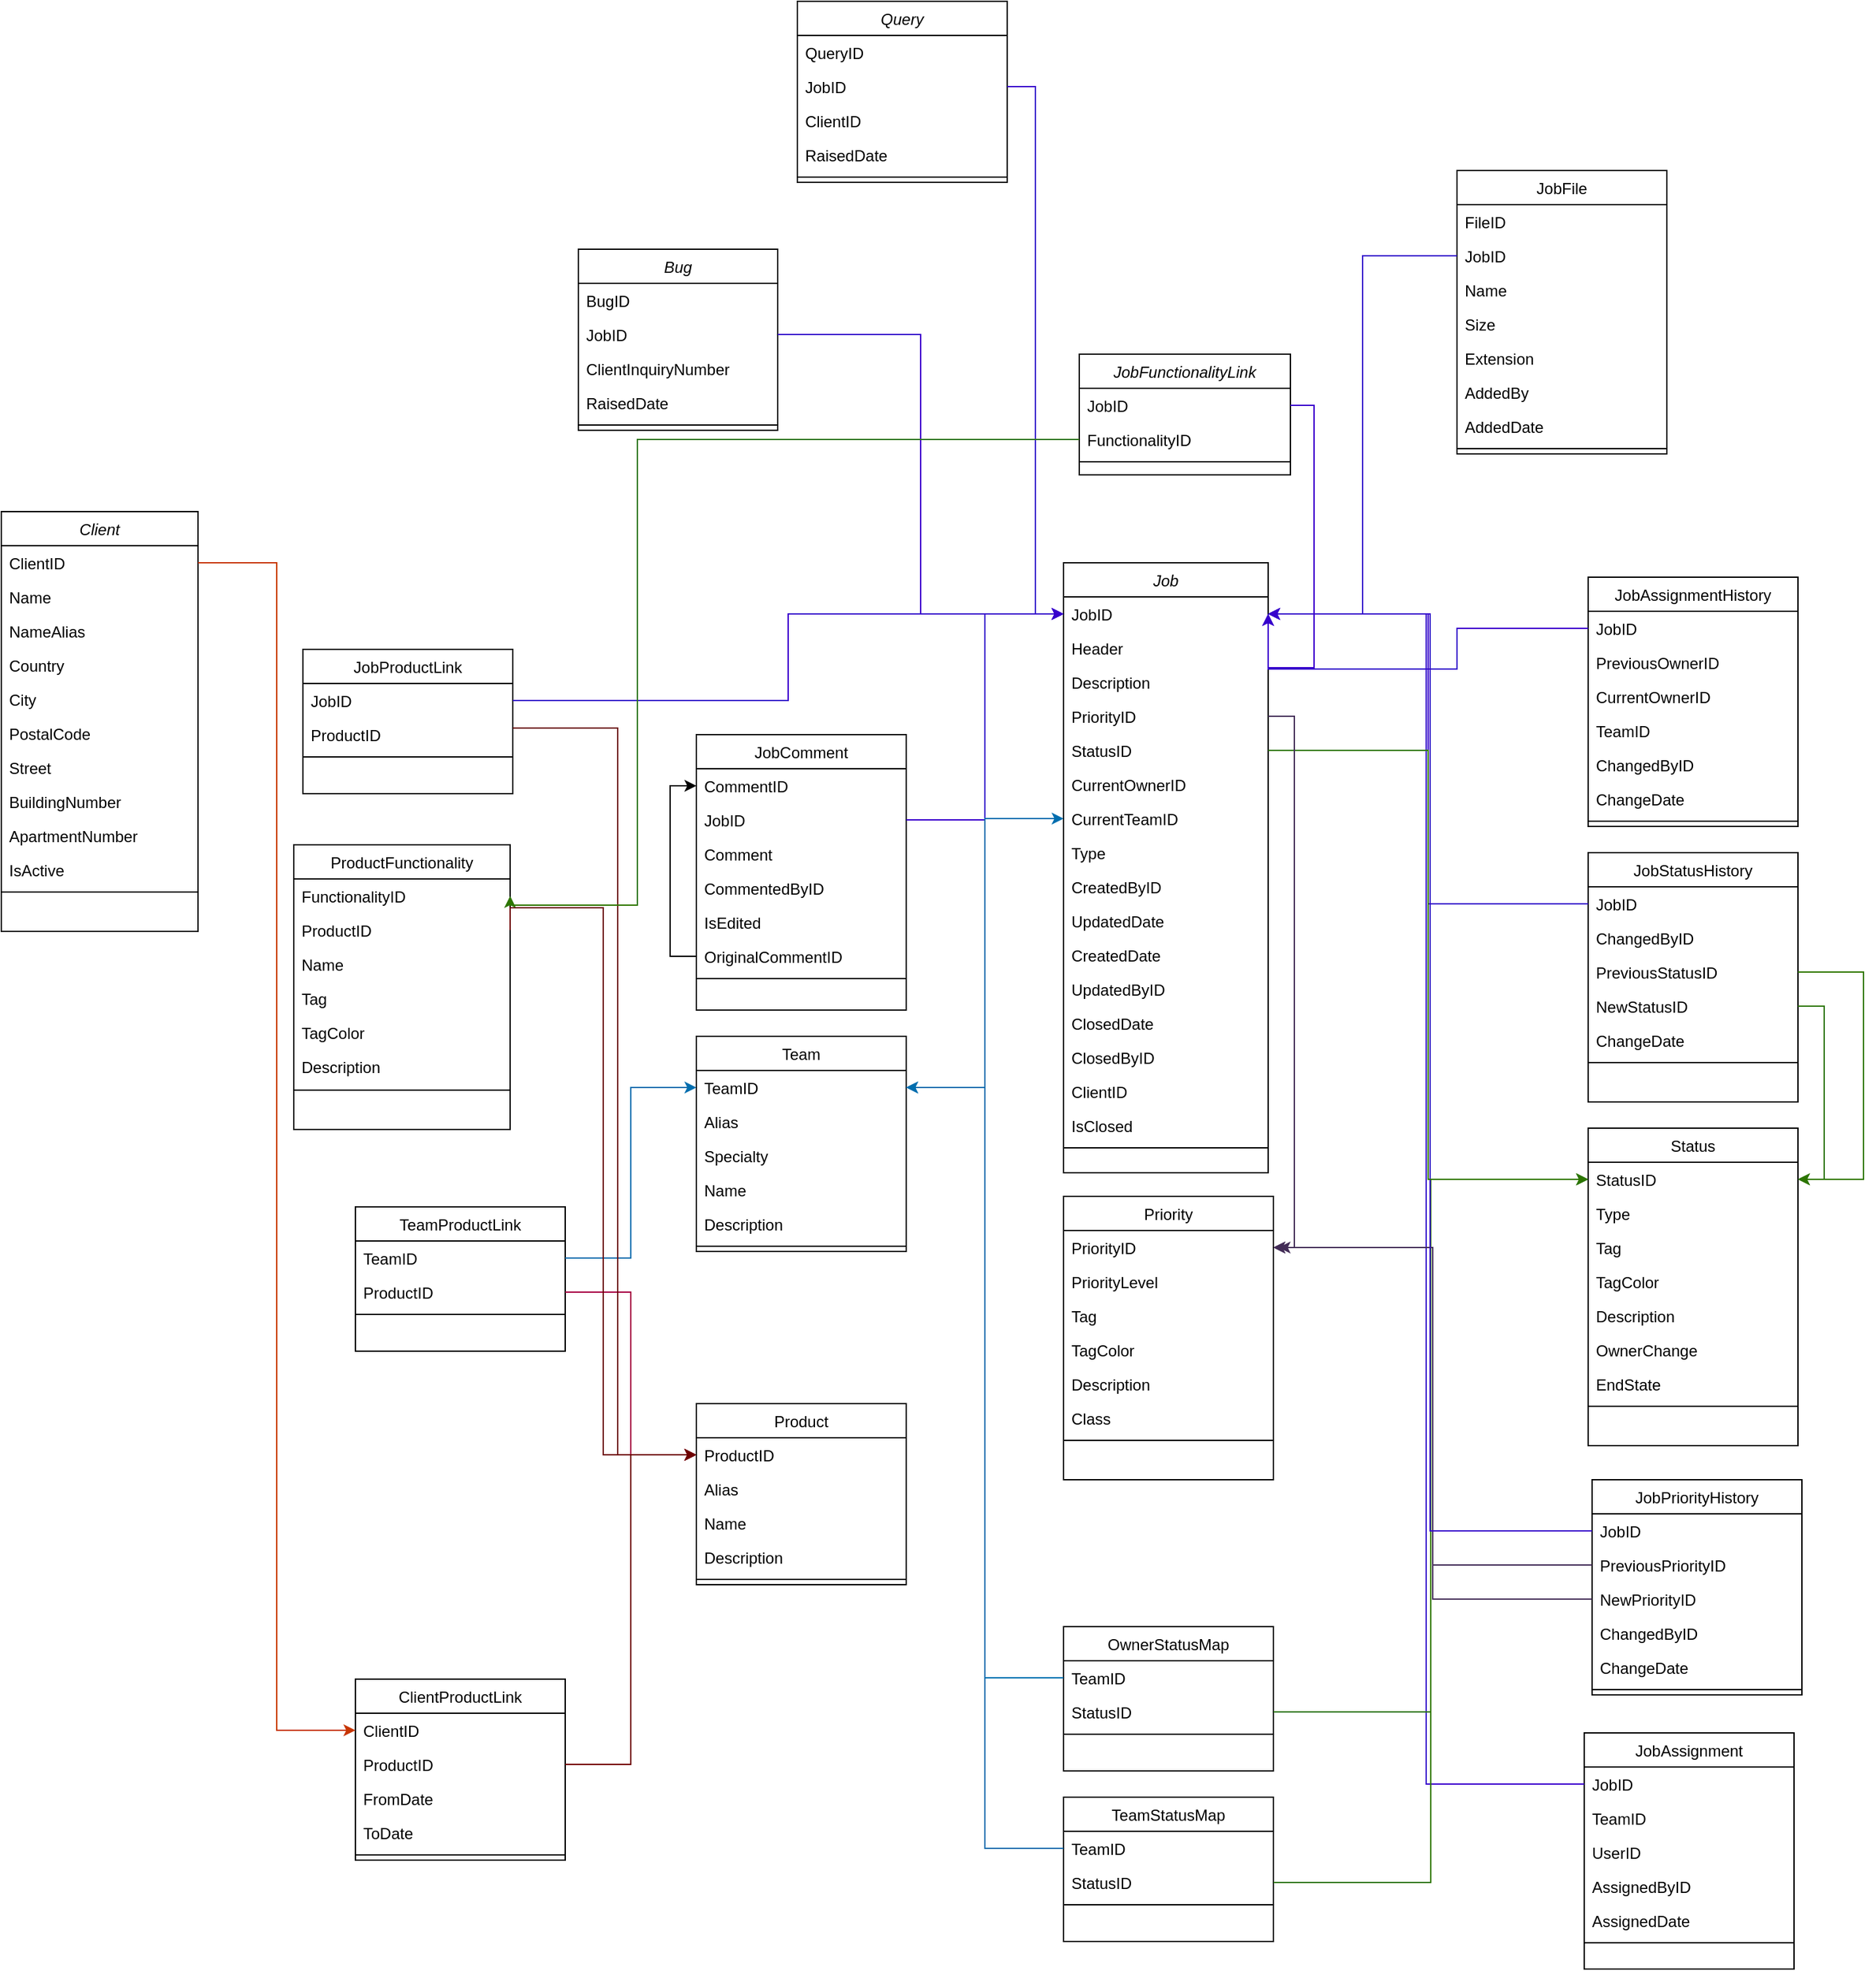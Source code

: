 <mxfile version="24.6.4" type="device">
  <diagram id="C5RBs43oDa-KdzZeNtuy" name="Page-1">
    <mxGraphModel dx="2234" dy="1756" grid="0" gridSize="10" guides="1" tooltips="1" connect="1" arrows="1" fold="1" page="0" pageScale="1" pageWidth="827" pageHeight="1169" math="0" shadow="0">
      <root>
        <mxCell id="WIyWlLk6GJQsqaUBKTNV-0" />
        <mxCell id="WIyWlLk6GJQsqaUBKTNV-1" parent="WIyWlLk6GJQsqaUBKTNV-0" />
        <mxCell id="zkfFHV4jXpPFQw0GAbJ--0" value="Job" style="swimlane;fontStyle=2;align=center;verticalAlign=top;childLayout=stackLayout;horizontal=1;startSize=26;horizontalStack=0;resizeParent=1;resizeLast=0;collapsible=1;marginBottom=0;rounded=0;shadow=0;strokeWidth=1;" parent="WIyWlLk6GJQsqaUBKTNV-1" vertex="1">
          <mxGeometry x="240" y="-11" width="156" height="465" as="geometry">
            <mxRectangle x="230" y="140" width="160" height="26" as="alternateBounds" />
          </mxGeometry>
        </mxCell>
        <mxCell id="zkfFHV4jXpPFQw0GAbJ--1" value="JobID" style="text;align=left;verticalAlign=top;spacingLeft=4;spacingRight=4;overflow=hidden;rotatable=0;points=[[0,0.5],[1,0.5]];portConstraint=eastwest;" parent="zkfFHV4jXpPFQw0GAbJ--0" vertex="1">
          <mxGeometry y="26" width="156" height="26" as="geometry" />
        </mxCell>
        <mxCell id="zkfFHV4jXpPFQw0GAbJ--2" value="Header" style="text;align=left;verticalAlign=top;spacingLeft=4;spacingRight=4;overflow=hidden;rotatable=0;points=[[0,0.5],[1,0.5]];portConstraint=eastwest;rounded=0;shadow=0;html=0;" parent="zkfFHV4jXpPFQw0GAbJ--0" vertex="1">
          <mxGeometry y="52" width="156" height="26" as="geometry" />
        </mxCell>
        <mxCell id="zkfFHV4jXpPFQw0GAbJ--3" value="Description" style="text;align=left;verticalAlign=top;spacingLeft=4;spacingRight=4;overflow=hidden;rotatable=0;points=[[0,0.5],[1,0.5]];portConstraint=eastwest;rounded=0;shadow=0;html=0;" parent="zkfFHV4jXpPFQw0GAbJ--0" vertex="1">
          <mxGeometry y="78" width="156" height="26" as="geometry" />
        </mxCell>
        <mxCell id="cVGpsP8Lh6Rx3etoyMuU-67" value="PriorityID" style="text;align=left;verticalAlign=top;spacingLeft=4;spacingRight=4;overflow=hidden;rotatable=0;points=[[0,0.5],[1,0.5]];portConstraint=eastwest;rounded=0;shadow=0;html=0;" parent="zkfFHV4jXpPFQw0GAbJ--0" vertex="1">
          <mxGeometry y="104" width="156" height="26" as="geometry" />
        </mxCell>
        <mxCell id="cVGpsP8Lh6Rx3etoyMuU-68" value="StatusID" style="text;align=left;verticalAlign=top;spacingLeft=4;spacingRight=4;overflow=hidden;rotatable=0;points=[[0,0.5],[1,0.5]];portConstraint=eastwest;rounded=0;shadow=0;html=0;" parent="zkfFHV4jXpPFQw0GAbJ--0" vertex="1">
          <mxGeometry y="130" width="156" height="26" as="geometry" />
        </mxCell>
        <mxCell id="Lx8iHB1-dTOcPejB2744-2" value="CurrentOwnerID" style="text;align=left;verticalAlign=top;spacingLeft=4;spacingRight=4;overflow=hidden;rotatable=0;points=[[0,0.5],[1,0.5]];portConstraint=eastwest;rounded=0;shadow=0;html=0;" parent="zkfFHV4jXpPFQw0GAbJ--0" vertex="1">
          <mxGeometry y="156" width="156" height="26" as="geometry" />
        </mxCell>
        <mxCell id="Lx8iHB1-dTOcPejB2744-4" value="CurrentTeamID" style="text;align=left;verticalAlign=top;spacingLeft=4;spacingRight=4;overflow=hidden;rotatable=0;points=[[0,0.5],[1,0.5]];portConstraint=eastwest;rounded=0;shadow=0;html=0;" parent="zkfFHV4jXpPFQw0GAbJ--0" vertex="1">
          <mxGeometry y="182" width="156" height="26" as="geometry" />
        </mxCell>
        <mxCell id="Lx8iHB1-dTOcPejB2744-5" value="Type" style="text;align=left;verticalAlign=top;spacingLeft=4;spacingRight=4;overflow=hidden;rotatable=0;points=[[0,0.5],[1,0.5]];portConstraint=eastwest;rounded=0;shadow=0;html=0;" parent="zkfFHV4jXpPFQw0GAbJ--0" vertex="1">
          <mxGeometry y="208" width="156" height="26" as="geometry" />
        </mxCell>
        <mxCell id="jQ494uMJfuY5tiPuXKYP-19" value="CreatedByID" style="text;align=left;verticalAlign=top;spacingLeft=4;spacingRight=4;overflow=hidden;rotatable=0;points=[[0,0.5],[1,0.5]];portConstraint=eastwest;rounded=0;shadow=0;html=0;" parent="zkfFHV4jXpPFQw0GAbJ--0" vertex="1">
          <mxGeometry y="234" width="156" height="26" as="geometry" />
        </mxCell>
        <mxCell id="Lx8iHB1-dTOcPejB2744-6" value="UpdatedDate" style="text;align=left;verticalAlign=top;spacingLeft=4;spacingRight=4;overflow=hidden;rotatable=0;points=[[0,0.5],[1,0.5]];portConstraint=eastwest;rounded=0;shadow=0;html=0;" parent="zkfFHV4jXpPFQw0GAbJ--0" vertex="1">
          <mxGeometry y="260" width="156" height="26" as="geometry" />
        </mxCell>
        <mxCell id="Lx8iHB1-dTOcPejB2744-7" value="CreatedDate" style="text;align=left;verticalAlign=top;spacingLeft=4;spacingRight=4;overflow=hidden;rotatable=0;points=[[0,0.5],[1,0.5]];portConstraint=eastwest;rounded=0;shadow=0;html=0;" parent="zkfFHV4jXpPFQw0GAbJ--0" vertex="1">
          <mxGeometry y="286" width="156" height="26" as="geometry" />
        </mxCell>
        <mxCell id="cVGpsP8Lh6Rx3etoyMuU-48" value="UpdatedByID" style="text;align=left;verticalAlign=top;spacingLeft=4;spacingRight=4;overflow=hidden;rotatable=0;points=[[0,0.5],[1,0.5]];portConstraint=eastwest;rounded=0;shadow=0;html=0;" parent="zkfFHV4jXpPFQw0GAbJ--0" vertex="1">
          <mxGeometry y="312" width="156" height="26" as="geometry" />
        </mxCell>
        <mxCell id="Lx8iHB1-dTOcPejB2744-3" value="ClosedDate" style="text;align=left;verticalAlign=top;spacingLeft=4;spacingRight=4;overflow=hidden;rotatable=0;points=[[0,0.5],[1,0.5]];portConstraint=eastwest;rounded=0;shadow=0;html=0;" parent="zkfFHV4jXpPFQw0GAbJ--0" vertex="1">
          <mxGeometry y="338" width="156" height="26" as="geometry" />
        </mxCell>
        <mxCell id="cVGpsP8Lh6Rx3etoyMuU-49" value="ClosedByID" style="text;align=left;verticalAlign=top;spacingLeft=4;spacingRight=4;overflow=hidden;rotatable=0;points=[[0,0.5],[1,0.5]];portConstraint=eastwest;rounded=0;shadow=0;html=0;" parent="zkfFHV4jXpPFQw0GAbJ--0" vertex="1">
          <mxGeometry y="364" width="156" height="26" as="geometry" />
        </mxCell>
        <mxCell id="srKZ24DhTqbqth3Ealph-35" value="ClientID" style="text;align=left;verticalAlign=top;spacingLeft=4;spacingRight=4;overflow=hidden;rotatable=0;points=[[0,0.5],[1,0.5]];portConstraint=eastwest;rounded=0;shadow=0;html=0;" parent="zkfFHV4jXpPFQw0GAbJ--0" vertex="1">
          <mxGeometry y="390" width="156" height="26" as="geometry" />
        </mxCell>
        <mxCell id="cVGpsP8Lh6Rx3etoyMuU-43" value="IsClosed" style="text;align=left;verticalAlign=top;spacingLeft=4;spacingRight=4;overflow=hidden;rotatable=0;points=[[0,0.5],[1,0.5]];portConstraint=eastwest;rounded=0;shadow=0;html=0;" parent="zkfFHV4jXpPFQw0GAbJ--0" vertex="1">
          <mxGeometry y="416" width="156" height="26" as="geometry" />
        </mxCell>
        <mxCell id="zkfFHV4jXpPFQw0GAbJ--4" value="" style="line;html=1;strokeWidth=1;align=left;verticalAlign=middle;spacingTop=-1;spacingLeft=3;spacingRight=3;rotatable=0;labelPosition=right;points=[];portConstraint=eastwest;" parent="zkfFHV4jXpPFQw0GAbJ--0" vertex="1">
          <mxGeometry y="442" width="156" height="8" as="geometry" />
        </mxCell>
        <mxCell id="zkfFHV4jXpPFQw0GAbJ--17" value="JobAssignmentHistory" style="swimlane;fontStyle=0;align=center;verticalAlign=top;childLayout=stackLayout;horizontal=1;startSize=26;horizontalStack=0;resizeParent=1;resizeLast=0;collapsible=1;marginBottom=0;rounded=0;shadow=0;strokeWidth=1;" parent="WIyWlLk6GJQsqaUBKTNV-1" vertex="1">
          <mxGeometry x="640" width="160" height="190" as="geometry">
            <mxRectangle x="550" y="140" width="160" height="26" as="alternateBounds" />
          </mxGeometry>
        </mxCell>
        <mxCell id="zkfFHV4jXpPFQw0GAbJ--18" value="JobID" style="text;align=left;verticalAlign=top;spacingLeft=4;spacingRight=4;overflow=hidden;rotatable=0;points=[[0,0.5],[1,0.5]];portConstraint=eastwest;" parent="zkfFHV4jXpPFQw0GAbJ--17" vertex="1">
          <mxGeometry y="26" width="160" height="26" as="geometry" />
        </mxCell>
        <mxCell id="zkfFHV4jXpPFQw0GAbJ--20" value="PreviousOwnerID" style="text;align=left;verticalAlign=top;spacingLeft=4;spacingRight=4;overflow=hidden;rotatable=0;points=[[0,0.5],[1,0.5]];portConstraint=eastwest;rounded=0;shadow=0;html=0;" parent="zkfFHV4jXpPFQw0GAbJ--17" vertex="1">
          <mxGeometry y="52" width="160" height="26" as="geometry" />
        </mxCell>
        <mxCell id="zkfFHV4jXpPFQw0GAbJ--21" value="CurrentOwnerID" style="text;align=left;verticalAlign=top;spacingLeft=4;spacingRight=4;overflow=hidden;rotatable=0;points=[[0,0.5],[1,0.5]];portConstraint=eastwest;rounded=0;shadow=0;html=0;" parent="zkfFHV4jXpPFQw0GAbJ--17" vertex="1">
          <mxGeometry y="78" width="160" height="26" as="geometry" />
        </mxCell>
        <mxCell id="Lx8iHB1-dTOcPejB2744-108" value="TeamID" style="text;align=left;verticalAlign=top;spacingLeft=4;spacingRight=4;overflow=hidden;rotatable=0;points=[[0,0.5],[1,0.5]];portConstraint=eastwest;rounded=0;shadow=0;html=0;" parent="zkfFHV4jXpPFQw0GAbJ--17" vertex="1">
          <mxGeometry y="104" width="160" height="26" as="geometry" />
        </mxCell>
        <mxCell id="zkfFHV4jXpPFQw0GAbJ--19" value="ChangedByID" style="text;align=left;verticalAlign=top;spacingLeft=4;spacingRight=4;overflow=hidden;rotatable=0;points=[[0,0.5],[1,0.5]];portConstraint=eastwest;rounded=0;shadow=0;html=0;" parent="zkfFHV4jXpPFQw0GAbJ--17" vertex="1">
          <mxGeometry y="130" width="160" height="26" as="geometry" />
        </mxCell>
        <mxCell id="zkfFHV4jXpPFQw0GAbJ--22" value="ChangeDate" style="text;align=left;verticalAlign=top;spacingLeft=4;spacingRight=4;overflow=hidden;rotatable=0;points=[[0,0.5],[1,0.5]];portConstraint=eastwest;rounded=0;shadow=0;html=0;" parent="zkfFHV4jXpPFQw0GAbJ--17" vertex="1">
          <mxGeometry y="156" width="160" height="26" as="geometry" />
        </mxCell>
        <mxCell id="zkfFHV4jXpPFQw0GAbJ--23" value="" style="line;html=1;strokeWidth=1;align=left;verticalAlign=middle;spacingTop=-1;spacingLeft=3;spacingRight=3;rotatable=0;labelPosition=right;points=[];portConstraint=eastwest;" parent="zkfFHV4jXpPFQw0GAbJ--17" vertex="1">
          <mxGeometry y="182" width="160" height="8" as="geometry" />
        </mxCell>
        <mxCell id="Lx8iHB1-dTOcPejB2744-8" value="" style="edgeStyle=orthogonalEdgeStyle;rounded=0;orthogonalLoop=1;jettySize=auto;html=1;fillColor=#6a00ff;strokeColor=#3700CC;entryX=1;entryY=0.5;entryDx=0;entryDy=0;" parent="WIyWlLk6GJQsqaUBKTNV-1" source="zkfFHV4jXpPFQw0GAbJ--18" target="zkfFHV4jXpPFQw0GAbJ--1" edge="1">
          <mxGeometry relative="1" as="geometry">
            <Array as="points">
              <mxPoint x="540" y="39" />
              <mxPoint x="540" y="70" />
            </Array>
          </mxGeometry>
        </mxCell>
        <mxCell id="Lx8iHB1-dTOcPejB2744-9" value="JobComment" style="swimlane;fontStyle=0;align=center;verticalAlign=top;childLayout=stackLayout;horizontal=1;startSize=26;horizontalStack=0;resizeParent=1;resizeLast=0;collapsible=1;marginBottom=0;rounded=0;shadow=0;strokeWidth=1;" parent="WIyWlLk6GJQsqaUBKTNV-1" vertex="1">
          <mxGeometry x="-40" y="120" width="160" height="210" as="geometry">
            <mxRectangle x="550" y="140" width="160" height="26" as="alternateBounds" />
          </mxGeometry>
        </mxCell>
        <mxCell id="Lx8iHB1-dTOcPejB2744-10" value="CommentID" style="text;align=left;verticalAlign=top;spacingLeft=4;spacingRight=4;overflow=hidden;rotatable=0;points=[[0,0.5],[1,0.5]];portConstraint=eastwest;" parent="Lx8iHB1-dTOcPejB2744-9" vertex="1">
          <mxGeometry y="26" width="160" height="26" as="geometry" />
        </mxCell>
        <mxCell id="Lx8iHB1-dTOcPejB2744-11" value="JobID" style="text;align=left;verticalAlign=top;spacingLeft=4;spacingRight=4;overflow=hidden;rotatable=0;points=[[0,0.5],[1,0.5]];portConstraint=eastwest;rounded=0;shadow=0;html=0;" parent="Lx8iHB1-dTOcPejB2744-9" vertex="1">
          <mxGeometry y="52" width="160" height="26" as="geometry" />
        </mxCell>
        <mxCell id="Lx8iHB1-dTOcPejB2744-12" value="Comment" style="text;align=left;verticalAlign=top;spacingLeft=4;spacingRight=4;overflow=hidden;rotatable=0;points=[[0,0.5],[1,0.5]];portConstraint=eastwest;rounded=0;shadow=0;html=0;" parent="Lx8iHB1-dTOcPejB2744-9" vertex="1">
          <mxGeometry y="78" width="160" height="26" as="geometry" />
        </mxCell>
        <mxCell id="Lx8iHB1-dTOcPejB2744-13" value="CommentedByID" style="text;align=left;verticalAlign=top;spacingLeft=4;spacingRight=4;overflow=hidden;rotatable=0;points=[[0,0.5],[1,0.5]];portConstraint=eastwest;rounded=0;shadow=0;html=0;" parent="Lx8iHB1-dTOcPejB2744-9" vertex="1">
          <mxGeometry y="104" width="160" height="26" as="geometry" />
        </mxCell>
        <mxCell id="Lx8iHB1-dTOcPejB2744-14" value="IsEdited" style="text;align=left;verticalAlign=top;spacingLeft=4;spacingRight=4;overflow=hidden;rotatable=0;points=[[0,0.5],[1,0.5]];portConstraint=eastwest;rounded=0;shadow=0;html=0;" parent="Lx8iHB1-dTOcPejB2744-9" vertex="1">
          <mxGeometry y="130" width="160" height="26" as="geometry" />
        </mxCell>
        <mxCell id="Lx8iHB1-dTOcPejB2744-21" style="edgeStyle=orthogonalEdgeStyle;rounded=0;orthogonalLoop=1;jettySize=auto;html=1;" parent="Lx8iHB1-dTOcPejB2744-9" source="Lx8iHB1-dTOcPejB2744-16" target="Lx8iHB1-dTOcPejB2744-10" edge="1">
          <mxGeometry relative="1" as="geometry">
            <Array as="points">
              <mxPoint x="-20" y="169" />
              <mxPoint x="-20" y="39" />
            </Array>
          </mxGeometry>
        </mxCell>
        <mxCell id="Lx8iHB1-dTOcPejB2744-16" value="OriginalCommentID" style="text;align=left;verticalAlign=top;spacingLeft=4;spacingRight=4;overflow=hidden;rotatable=0;points=[[0,0.5],[1,0.5]];portConstraint=eastwest;rounded=0;shadow=0;html=0;" parent="Lx8iHB1-dTOcPejB2744-9" vertex="1">
          <mxGeometry y="156" width="160" height="26" as="geometry" />
        </mxCell>
        <mxCell id="Lx8iHB1-dTOcPejB2744-17" value="" style="line;html=1;strokeWidth=1;align=left;verticalAlign=middle;spacingTop=-1;spacingLeft=3;spacingRight=3;rotatable=0;labelPosition=right;points=[];portConstraint=eastwest;" parent="Lx8iHB1-dTOcPejB2744-9" vertex="1">
          <mxGeometry y="182" width="160" height="8" as="geometry" />
        </mxCell>
        <mxCell id="Lx8iHB1-dTOcPejB2744-22" style="edgeStyle=orthogonalEdgeStyle;rounded=0;orthogonalLoop=1;jettySize=auto;html=1;entryX=0;entryY=0.5;entryDx=0;entryDy=0;fillColor=#6a00ff;strokeColor=#3700CC;" parent="WIyWlLk6GJQsqaUBKTNV-1" source="Lx8iHB1-dTOcPejB2744-11" target="zkfFHV4jXpPFQw0GAbJ--1" edge="1">
          <mxGeometry relative="1" as="geometry" />
        </mxCell>
        <mxCell id="Lx8iHB1-dTOcPejB2744-23" value="Status" style="swimlane;fontStyle=0;align=center;verticalAlign=top;childLayout=stackLayout;horizontal=1;startSize=26;horizontalStack=0;resizeParent=1;resizeLast=0;collapsible=1;marginBottom=0;rounded=0;shadow=0;strokeWidth=1;" parent="WIyWlLk6GJQsqaUBKTNV-1" vertex="1">
          <mxGeometry x="640" y="420" width="160" height="242" as="geometry">
            <mxRectangle x="550" y="140" width="160" height="26" as="alternateBounds" />
          </mxGeometry>
        </mxCell>
        <mxCell id="Lx8iHB1-dTOcPejB2744-24" value="StatusID" style="text;align=left;verticalAlign=top;spacingLeft=4;spacingRight=4;overflow=hidden;rotatable=0;points=[[0,0.5],[1,0.5]];portConstraint=eastwest;" parent="Lx8iHB1-dTOcPejB2744-23" vertex="1">
          <mxGeometry y="26" width="160" height="26" as="geometry" />
        </mxCell>
        <mxCell id="cVGpsP8Lh6Rx3etoyMuU-64" value="Type" style="text;align=left;verticalAlign=top;spacingLeft=4;spacingRight=4;overflow=hidden;rotatable=0;points=[[0,0.5],[1,0.5]];portConstraint=eastwest;" parent="Lx8iHB1-dTOcPejB2744-23" vertex="1">
          <mxGeometry y="52" width="160" height="26" as="geometry" />
        </mxCell>
        <mxCell id="Lx8iHB1-dTOcPejB2744-25" value="Tag" style="text;align=left;verticalAlign=top;spacingLeft=4;spacingRight=4;overflow=hidden;rotatable=0;points=[[0,0.5],[1,0.5]];portConstraint=eastwest;rounded=0;shadow=0;html=0;" parent="Lx8iHB1-dTOcPejB2744-23" vertex="1">
          <mxGeometry y="78" width="160" height="26" as="geometry" />
        </mxCell>
        <mxCell id="-8ejGhr3OmhgIrV1gmwm-5" value="TagColor" style="text;align=left;verticalAlign=top;spacingLeft=4;spacingRight=4;overflow=hidden;rotatable=0;points=[[0,0.5],[1,0.5]];portConstraint=eastwest;" vertex="1" parent="Lx8iHB1-dTOcPejB2744-23">
          <mxGeometry y="104" width="160" height="26" as="geometry" />
        </mxCell>
        <mxCell id="Lx8iHB1-dTOcPejB2744-27" value="Description" style="text;align=left;verticalAlign=top;spacingLeft=4;spacingRight=4;overflow=hidden;rotatable=0;points=[[0,0.5],[1,0.5]];portConstraint=eastwest;rounded=0;shadow=0;html=0;" parent="Lx8iHB1-dTOcPejB2744-23" vertex="1">
          <mxGeometry y="130" width="160" height="26" as="geometry" />
        </mxCell>
        <mxCell id="Lx8iHB1-dTOcPejB2744-127" value="OwnerChange" style="text;align=left;verticalAlign=top;spacingLeft=4;spacingRight=4;overflow=hidden;rotatable=0;points=[[0,0.5],[1,0.5]];portConstraint=eastwest;rounded=0;shadow=0;html=0;" parent="Lx8iHB1-dTOcPejB2744-23" vertex="1">
          <mxGeometry y="156" width="160" height="26" as="geometry" />
        </mxCell>
        <mxCell id="Lx8iHB1-dTOcPejB2744-128" value="EndState" style="text;align=left;verticalAlign=top;spacingLeft=4;spacingRight=4;overflow=hidden;rotatable=0;points=[[0,0.5],[1,0.5]];portConstraint=eastwest;rounded=0;shadow=0;html=0;" parent="Lx8iHB1-dTOcPejB2744-23" vertex="1">
          <mxGeometry y="182" width="160" height="26" as="geometry" />
        </mxCell>
        <mxCell id="Lx8iHB1-dTOcPejB2744-29" value="" style="line;html=1;strokeWidth=1;align=left;verticalAlign=middle;spacingTop=-1;spacingLeft=3;spacingRight=3;rotatable=0;labelPosition=right;points=[];portConstraint=eastwest;" parent="Lx8iHB1-dTOcPejB2744-23" vertex="1">
          <mxGeometry y="208" width="160" height="8" as="geometry" />
        </mxCell>
        <mxCell id="Lx8iHB1-dTOcPejB2744-32" value="JobStatusHistory" style="swimlane;fontStyle=0;align=center;verticalAlign=top;childLayout=stackLayout;horizontal=1;startSize=26;horizontalStack=0;resizeParent=1;resizeLast=0;collapsible=1;marginBottom=0;rounded=0;shadow=0;strokeWidth=1;" parent="WIyWlLk6GJQsqaUBKTNV-1" vertex="1">
          <mxGeometry x="640" y="210" width="160" height="190" as="geometry">
            <mxRectangle x="550" y="140" width="160" height="26" as="alternateBounds" />
          </mxGeometry>
        </mxCell>
        <mxCell id="Lx8iHB1-dTOcPejB2744-33" value="JobID" style="text;align=left;verticalAlign=top;spacingLeft=4;spacingRight=4;overflow=hidden;rotatable=0;points=[[0,0.5],[1,0.5]];portConstraint=eastwest;" parent="Lx8iHB1-dTOcPejB2744-32" vertex="1">
          <mxGeometry y="26" width="160" height="26" as="geometry" />
        </mxCell>
        <mxCell id="Lx8iHB1-dTOcPejB2744-34" value="ChangedByID" style="text;align=left;verticalAlign=top;spacingLeft=4;spacingRight=4;overflow=hidden;rotatable=0;points=[[0,0.5],[1,0.5]];portConstraint=eastwest;rounded=0;shadow=0;html=0;" parent="Lx8iHB1-dTOcPejB2744-32" vertex="1">
          <mxGeometry y="52" width="160" height="26" as="geometry" />
        </mxCell>
        <mxCell id="Lx8iHB1-dTOcPejB2744-35" value="PreviousStatusID" style="text;align=left;verticalAlign=top;spacingLeft=4;spacingRight=4;overflow=hidden;rotatable=0;points=[[0,0.5],[1,0.5]];portConstraint=eastwest;rounded=0;shadow=0;html=0;" parent="Lx8iHB1-dTOcPejB2744-32" vertex="1">
          <mxGeometry y="78" width="160" height="26" as="geometry" />
        </mxCell>
        <mxCell id="Lx8iHB1-dTOcPejB2744-36" value="NewStatusID" style="text;align=left;verticalAlign=top;spacingLeft=4;spacingRight=4;overflow=hidden;rotatable=0;points=[[0,0.5],[1,0.5]];portConstraint=eastwest;rounded=0;shadow=0;html=0;" parent="Lx8iHB1-dTOcPejB2744-32" vertex="1">
          <mxGeometry y="104" width="160" height="26" as="geometry" />
        </mxCell>
        <mxCell id="Lx8iHB1-dTOcPejB2744-37" value="ChangeDate" style="text;align=left;verticalAlign=top;spacingLeft=4;spacingRight=4;overflow=hidden;rotatable=0;points=[[0,0.5],[1,0.5]];portConstraint=eastwest;rounded=0;shadow=0;html=0;" parent="Lx8iHB1-dTOcPejB2744-32" vertex="1">
          <mxGeometry y="130" width="160" height="26" as="geometry" />
        </mxCell>
        <mxCell id="Lx8iHB1-dTOcPejB2744-38" value="" style="line;html=1;strokeWidth=1;align=left;verticalAlign=middle;spacingTop=-1;spacingLeft=3;spacingRight=3;rotatable=0;labelPosition=right;points=[];portConstraint=eastwest;" parent="Lx8iHB1-dTOcPejB2744-32" vertex="1">
          <mxGeometry y="156" width="160" height="8" as="geometry" />
        </mxCell>
        <mxCell id="Lx8iHB1-dTOcPejB2744-43" value="Team" style="swimlane;fontStyle=0;align=center;verticalAlign=top;childLayout=stackLayout;horizontal=1;startSize=26;horizontalStack=0;resizeParent=1;resizeLast=0;collapsible=1;marginBottom=0;rounded=0;shadow=0;strokeWidth=1;" parent="WIyWlLk6GJQsqaUBKTNV-1" vertex="1">
          <mxGeometry x="-40" y="350" width="160" height="164" as="geometry">
            <mxRectangle x="550" y="140" width="160" height="26" as="alternateBounds" />
          </mxGeometry>
        </mxCell>
        <mxCell id="Lx8iHB1-dTOcPejB2744-44" value="TeamID" style="text;align=left;verticalAlign=top;spacingLeft=4;spacingRight=4;overflow=hidden;rotatable=0;points=[[0,0.5],[1,0.5]];portConstraint=eastwest;" parent="Lx8iHB1-dTOcPejB2744-43" vertex="1">
          <mxGeometry y="26" width="160" height="26" as="geometry" />
        </mxCell>
        <mxCell id="jQ494uMJfuY5tiPuXKYP-17" value="Alias" style="text;align=left;verticalAlign=top;spacingLeft=4;spacingRight=4;overflow=hidden;rotatable=0;points=[[0,0.5],[1,0.5]];portConstraint=eastwest;rounded=0;shadow=0;html=0;" parent="Lx8iHB1-dTOcPejB2744-43" vertex="1">
          <mxGeometry y="52" width="160" height="26" as="geometry" />
        </mxCell>
        <mxCell id="srKZ24DhTqbqth3Ealph-32" value="Specialty" style="text;align=left;verticalAlign=top;spacingLeft=4;spacingRight=4;overflow=hidden;rotatable=0;points=[[0,0.5],[1,0.5]];portConstraint=eastwest;rounded=0;shadow=0;html=0;" parent="Lx8iHB1-dTOcPejB2744-43" vertex="1">
          <mxGeometry y="78" width="160" height="26" as="geometry" />
        </mxCell>
        <mxCell id="Lx8iHB1-dTOcPejB2744-45" value="Name" style="text;align=left;verticalAlign=top;spacingLeft=4;spacingRight=4;overflow=hidden;rotatable=0;points=[[0,0.5],[1,0.5]];portConstraint=eastwest;rounded=0;shadow=0;html=0;" parent="Lx8iHB1-dTOcPejB2744-43" vertex="1">
          <mxGeometry y="104" width="160" height="26" as="geometry" />
        </mxCell>
        <mxCell id="Lx8iHB1-dTOcPejB2744-46" value="Description" style="text;align=left;verticalAlign=top;spacingLeft=4;spacingRight=4;overflow=hidden;rotatable=0;points=[[0,0.5],[1,0.5]];portConstraint=eastwest;rounded=0;shadow=0;html=0;" parent="Lx8iHB1-dTOcPejB2744-43" vertex="1">
          <mxGeometry y="130" width="160" height="26" as="geometry" />
        </mxCell>
        <mxCell id="Lx8iHB1-dTOcPejB2744-49" value="" style="line;html=1;strokeWidth=1;align=left;verticalAlign=middle;spacingTop=-1;spacingLeft=3;spacingRight=3;rotatable=0;labelPosition=right;points=[];portConstraint=eastwest;" parent="Lx8iHB1-dTOcPejB2744-43" vertex="1">
          <mxGeometry y="156" width="160" height="8" as="geometry" />
        </mxCell>
        <mxCell id="Lx8iHB1-dTOcPejB2744-50" style="edgeStyle=orthogonalEdgeStyle;rounded=0;orthogonalLoop=1;jettySize=auto;html=1;entryX=0;entryY=0.5;entryDx=0;entryDy=0;fillColor=#1ba1e2;strokeColor=#006EAF;" parent="WIyWlLk6GJQsqaUBKTNV-1" source="Lx8iHB1-dTOcPejB2744-44" target="Lx8iHB1-dTOcPejB2744-4" edge="1">
          <mxGeometry relative="1" as="geometry" />
        </mxCell>
        <mxCell id="Lx8iHB1-dTOcPejB2744-52" style="edgeStyle=orthogonalEdgeStyle;rounded=0;orthogonalLoop=1;jettySize=auto;html=1;entryX=1;entryY=0.5;entryDx=0;entryDy=0;fillColor=#60a917;strokeColor=#2D7600;" parent="WIyWlLk6GJQsqaUBKTNV-1" source="Lx8iHB1-dTOcPejB2744-36" target="Lx8iHB1-dTOcPejB2744-24" edge="1">
          <mxGeometry relative="1" as="geometry">
            <Array as="points">
              <mxPoint x="820" y="327" />
              <mxPoint x="820" y="459" />
            </Array>
          </mxGeometry>
        </mxCell>
        <mxCell id="Lx8iHB1-dTOcPejB2744-53" style="edgeStyle=orthogonalEdgeStyle;rounded=0;orthogonalLoop=1;jettySize=auto;html=1;entryX=1;entryY=0.5;entryDx=0;entryDy=0;fillColor=#60a917;strokeColor=#2D7600;" parent="WIyWlLk6GJQsqaUBKTNV-1" source="Lx8iHB1-dTOcPejB2744-35" target="Lx8iHB1-dTOcPejB2744-24" edge="1">
          <mxGeometry relative="1" as="geometry">
            <Array as="points">
              <mxPoint x="850" y="301" />
              <mxPoint x="850" y="459" />
            </Array>
          </mxGeometry>
        </mxCell>
        <mxCell id="Lx8iHB1-dTOcPejB2744-54" value="JobProductLink" style="swimlane;fontStyle=0;align=center;verticalAlign=top;childLayout=stackLayout;horizontal=1;startSize=26;horizontalStack=0;resizeParent=1;resizeLast=0;collapsible=1;marginBottom=0;rounded=0;shadow=0;strokeWidth=1;" parent="WIyWlLk6GJQsqaUBKTNV-1" vertex="1">
          <mxGeometry x="-340" y="55" width="160" height="110" as="geometry">
            <mxRectangle x="550" y="140" width="160" height="26" as="alternateBounds" />
          </mxGeometry>
        </mxCell>
        <mxCell id="Lx8iHB1-dTOcPejB2744-55" value="JobID" style="text;align=left;verticalAlign=top;spacingLeft=4;spacingRight=4;overflow=hidden;rotatable=0;points=[[0,0.5],[1,0.5]];portConstraint=eastwest;" parent="Lx8iHB1-dTOcPejB2744-54" vertex="1">
          <mxGeometry y="26" width="160" height="26" as="geometry" />
        </mxCell>
        <mxCell id="Lx8iHB1-dTOcPejB2744-56" value="ProductID" style="text;align=left;verticalAlign=top;spacingLeft=4;spacingRight=4;overflow=hidden;rotatable=0;points=[[0,0.5],[1,0.5]];portConstraint=eastwest;rounded=0;shadow=0;html=0;" parent="Lx8iHB1-dTOcPejB2744-54" vertex="1">
          <mxGeometry y="52" width="160" height="26" as="geometry" />
        </mxCell>
        <mxCell id="Lx8iHB1-dTOcPejB2744-58" value="" style="line;html=1;strokeWidth=1;align=left;verticalAlign=middle;spacingTop=-1;spacingLeft=3;spacingRight=3;rotatable=0;labelPosition=right;points=[];portConstraint=eastwest;" parent="Lx8iHB1-dTOcPejB2744-54" vertex="1">
          <mxGeometry y="78" width="160" height="8" as="geometry" />
        </mxCell>
        <mxCell id="Lx8iHB1-dTOcPejB2744-62" value="JobAssignment" style="swimlane;fontStyle=0;align=center;verticalAlign=top;childLayout=stackLayout;horizontal=1;startSize=26;horizontalStack=0;resizeParent=1;resizeLast=0;collapsible=1;marginBottom=0;rounded=0;shadow=0;strokeWidth=1;" parent="WIyWlLk6GJQsqaUBKTNV-1" vertex="1">
          <mxGeometry x="637" y="881" width="160" height="180" as="geometry">
            <mxRectangle x="550" y="140" width="160" height="26" as="alternateBounds" />
          </mxGeometry>
        </mxCell>
        <mxCell id="Lx8iHB1-dTOcPejB2744-63" value="JobID" style="text;align=left;verticalAlign=top;spacingLeft=4;spacingRight=4;overflow=hidden;rotatable=0;points=[[0,0.5],[1,0.5]];portConstraint=eastwest;" parent="Lx8iHB1-dTOcPejB2744-62" vertex="1">
          <mxGeometry y="26" width="160" height="26" as="geometry" />
        </mxCell>
        <mxCell id="Lx8iHB1-dTOcPejB2744-83" value="TeamID" style="text;align=left;verticalAlign=top;spacingLeft=4;spacingRight=4;overflow=hidden;rotatable=0;points=[[0,0.5],[1,0.5]];portConstraint=eastwest;" parent="Lx8iHB1-dTOcPejB2744-62" vertex="1">
          <mxGeometry y="52" width="160" height="26" as="geometry" />
        </mxCell>
        <mxCell id="Lx8iHB1-dTOcPejB2744-64" value="UserID" style="text;align=left;verticalAlign=top;spacingLeft=4;spacingRight=4;overflow=hidden;rotatable=0;points=[[0,0.5],[1,0.5]];portConstraint=eastwest;rounded=0;shadow=0;html=0;" parent="Lx8iHB1-dTOcPejB2744-62" vertex="1">
          <mxGeometry y="78" width="160" height="26" as="geometry" />
        </mxCell>
        <mxCell id="Lx8iHB1-dTOcPejB2744-85" value="AssignedByID" style="text;align=left;verticalAlign=top;spacingLeft=4;spacingRight=4;overflow=hidden;rotatable=0;points=[[0,0.5],[1,0.5]];portConstraint=eastwest;" parent="Lx8iHB1-dTOcPejB2744-62" vertex="1">
          <mxGeometry y="104" width="160" height="26" as="geometry" />
        </mxCell>
        <mxCell id="Lx8iHB1-dTOcPejB2744-86" value="AssignedDate" style="text;align=left;verticalAlign=top;spacingLeft=4;spacingRight=4;overflow=hidden;rotatable=0;points=[[0,0.5],[1,0.5]];portConstraint=eastwest;rounded=0;shadow=0;html=0;" parent="Lx8iHB1-dTOcPejB2744-62" vertex="1">
          <mxGeometry y="130" width="160" height="26" as="geometry" />
        </mxCell>
        <mxCell id="Lx8iHB1-dTOcPejB2744-65" value="" style="line;html=1;strokeWidth=1;align=left;verticalAlign=middle;spacingTop=-1;spacingLeft=3;spacingRight=3;rotatable=0;labelPosition=right;points=[];portConstraint=eastwest;" parent="Lx8iHB1-dTOcPejB2744-62" vertex="1">
          <mxGeometry y="156" width="160" height="8" as="geometry" />
        </mxCell>
        <mxCell id="Lx8iHB1-dTOcPejB2744-66" style="edgeStyle=orthogonalEdgeStyle;rounded=0;orthogonalLoop=1;jettySize=auto;html=1;entryX=1;entryY=0.5;entryDx=0;entryDy=0;fillColor=#6a00ff;strokeColor=#3700CC;" parent="WIyWlLk6GJQsqaUBKTNV-1" source="Lx8iHB1-dTOcPejB2744-63" target="zkfFHV4jXpPFQw0GAbJ--1" edge="1">
          <mxGeometry relative="1" as="geometry" />
        </mxCell>
        <mxCell id="Lx8iHB1-dTOcPejB2744-67" value="Product" style="swimlane;fontStyle=0;align=center;verticalAlign=top;childLayout=stackLayout;horizontal=1;startSize=26;horizontalStack=0;resizeParent=1;resizeLast=0;collapsible=1;marginBottom=0;rounded=0;shadow=0;strokeWidth=1;" parent="WIyWlLk6GJQsqaUBKTNV-1" vertex="1">
          <mxGeometry x="-40" y="630" width="160" height="138" as="geometry">
            <mxRectangle x="550" y="140" width="160" height="26" as="alternateBounds" />
          </mxGeometry>
        </mxCell>
        <mxCell id="Lx8iHB1-dTOcPejB2744-68" value="ProductID" style="text;align=left;verticalAlign=top;spacingLeft=4;spacingRight=4;overflow=hidden;rotatable=0;points=[[0,0.5],[1,0.5]];portConstraint=eastwest;" parent="Lx8iHB1-dTOcPejB2744-67" vertex="1">
          <mxGeometry y="26" width="160" height="26" as="geometry" />
        </mxCell>
        <mxCell id="Lx8iHB1-dTOcPejB2744-69" value="Alias" style="text;align=left;verticalAlign=top;spacingLeft=4;spacingRight=4;overflow=hidden;rotatable=0;points=[[0,0.5],[1,0.5]];portConstraint=eastwest;rounded=0;shadow=0;html=0;" parent="Lx8iHB1-dTOcPejB2744-67" vertex="1">
          <mxGeometry y="52" width="160" height="26" as="geometry" />
        </mxCell>
        <mxCell id="Lx8iHB1-dTOcPejB2744-71" value="Name" style="text;align=left;verticalAlign=top;spacingLeft=4;spacingRight=4;overflow=hidden;rotatable=0;points=[[0,0.5],[1,0.5]];portConstraint=eastwest;" parent="Lx8iHB1-dTOcPejB2744-67" vertex="1">
          <mxGeometry y="78" width="160" height="26" as="geometry" />
        </mxCell>
        <mxCell id="Lx8iHB1-dTOcPejB2744-72" value="Description" style="text;align=left;verticalAlign=top;spacingLeft=4;spacingRight=4;overflow=hidden;rotatable=0;points=[[0,0.5],[1,0.5]];portConstraint=eastwest;rounded=0;shadow=0;html=0;" parent="Lx8iHB1-dTOcPejB2744-67" vertex="1">
          <mxGeometry y="104" width="160" height="26" as="geometry" />
        </mxCell>
        <mxCell id="Lx8iHB1-dTOcPejB2744-70" value="" style="line;html=1;strokeWidth=1;align=left;verticalAlign=middle;spacingTop=-1;spacingLeft=3;spacingRight=3;rotatable=0;labelPosition=right;points=[];portConstraint=eastwest;" parent="Lx8iHB1-dTOcPejB2744-67" vertex="1">
          <mxGeometry y="130" width="160" height="8" as="geometry" />
        </mxCell>
        <mxCell id="Lx8iHB1-dTOcPejB2744-75" value="TeamProductLink" style="swimlane;fontStyle=0;align=center;verticalAlign=top;childLayout=stackLayout;horizontal=1;startSize=26;horizontalStack=0;resizeParent=1;resizeLast=0;collapsible=1;marginBottom=0;rounded=0;shadow=0;strokeWidth=1;" parent="WIyWlLk6GJQsqaUBKTNV-1" vertex="1">
          <mxGeometry x="-300" y="480" width="160" height="110" as="geometry">
            <mxRectangle x="550" y="140" width="160" height="26" as="alternateBounds" />
          </mxGeometry>
        </mxCell>
        <mxCell id="Lx8iHB1-dTOcPejB2744-76" value="TeamID" style="text;align=left;verticalAlign=top;spacingLeft=4;spacingRight=4;overflow=hidden;rotatable=0;points=[[0,0.5],[1,0.5]];portConstraint=eastwest;" parent="Lx8iHB1-dTOcPejB2744-75" vertex="1">
          <mxGeometry y="26" width="160" height="26" as="geometry" />
        </mxCell>
        <mxCell id="Lx8iHB1-dTOcPejB2744-77" value="ProductID" style="text;align=left;verticalAlign=top;spacingLeft=4;spacingRight=4;overflow=hidden;rotatable=0;points=[[0,0.5],[1,0.5]];portConstraint=eastwest;rounded=0;shadow=0;html=0;" parent="Lx8iHB1-dTOcPejB2744-75" vertex="1">
          <mxGeometry y="52" width="160" height="26" as="geometry" />
        </mxCell>
        <mxCell id="Lx8iHB1-dTOcPejB2744-80" value="" style="line;html=1;strokeWidth=1;align=left;verticalAlign=middle;spacingTop=-1;spacingLeft=3;spacingRight=3;rotatable=0;labelPosition=right;points=[];portConstraint=eastwest;" parent="Lx8iHB1-dTOcPejB2744-75" vertex="1">
          <mxGeometry y="78" width="160" height="8" as="geometry" />
        </mxCell>
        <mxCell id="Lx8iHB1-dTOcPejB2744-81" style="edgeStyle=orthogonalEdgeStyle;rounded=0;orthogonalLoop=1;jettySize=auto;html=1;fillColor=#1ba1e2;strokeColor=#006EAF;" parent="WIyWlLk6GJQsqaUBKTNV-1" source="Lx8iHB1-dTOcPejB2744-76" target="Lx8iHB1-dTOcPejB2744-44" edge="1">
          <mxGeometry relative="1" as="geometry" />
        </mxCell>
        <mxCell id="Lx8iHB1-dTOcPejB2744-87" style="edgeStyle=orthogonalEdgeStyle;rounded=0;orthogonalLoop=1;jettySize=auto;html=1;entryX=0;entryY=0.5;entryDx=0;entryDy=0;fillColor=#d80073;strokeColor=#A50040;" parent="WIyWlLk6GJQsqaUBKTNV-1" source="Lx8iHB1-dTOcPejB2744-77" target="Lx8iHB1-dTOcPejB2744-68" edge="1">
          <mxGeometry relative="1" as="geometry" />
        </mxCell>
        <mxCell id="Lx8iHB1-dTOcPejB2744-88" value="JobPriorityHistory" style="swimlane;fontStyle=0;align=center;verticalAlign=top;childLayout=stackLayout;horizontal=1;startSize=26;horizontalStack=0;resizeParent=1;resizeLast=0;collapsible=1;marginBottom=0;rounded=0;shadow=0;strokeWidth=1;" parent="WIyWlLk6GJQsqaUBKTNV-1" vertex="1">
          <mxGeometry x="643" y="688" width="160" height="164" as="geometry">
            <mxRectangle x="550" y="140" width="160" height="26" as="alternateBounds" />
          </mxGeometry>
        </mxCell>
        <mxCell id="Lx8iHB1-dTOcPejB2744-89" value="JobID" style="text;align=left;verticalAlign=top;spacingLeft=4;spacingRight=4;overflow=hidden;rotatable=0;points=[[0,0.5],[1,0.5]];portConstraint=eastwest;" parent="Lx8iHB1-dTOcPejB2744-88" vertex="1">
          <mxGeometry y="26" width="160" height="26" as="geometry" />
        </mxCell>
        <mxCell id="Lx8iHB1-dTOcPejB2744-90" value="PreviousPriorityID" style="text;align=left;verticalAlign=top;spacingLeft=4;spacingRight=4;overflow=hidden;rotatable=0;points=[[0,0.5],[1,0.5]];portConstraint=eastwest;" parent="Lx8iHB1-dTOcPejB2744-88" vertex="1">
          <mxGeometry y="52" width="160" height="26" as="geometry" />
        </mxCell>
        <mxCell id="Lx8iHB1-dTOcPejB2744-91" value="NewPriorityID&#xa;" style="text;align=left;verticalAlign=top;spacingLeft=4;spacingRight=4;overflow=hidden;rotatable=0;points=[[0,0.5],[1,0.5]];portConstraint=eastwest;rounded=0;shadow=0;html=0;" parent="Lx8iHB1-dTOcPejB2744-88" vertex="1">
          <mxGeometry y="78" width="160" height="26" as="geometry" />
        </mxCell>
        <mxCell id="Lx8iHB1-dTOcPejB2744-92" value="ChangedByID" style="text;align=left;verticalAlign=top;spacingLeft=4;spacingRight=4;overflow=hidden;rotatable=0;points=[[0,0.5],[1,0.5]];portConstraint=eastwest;" parent="Lx8iHB1-dTOcPejB2744-88" vertex="1">
          <mxGeometry y="104" width="160" height="26" as="geometry" />
        </mxCell>
        <mxCell id="Lx8iHB1-dTOcPejB2744-93" value="ChangeDate" style="text;align=left;verticalAlign=top;spacingLeft=4;spacingRight=4;overflow=hidden;rotatable=0;points=[[0,0.5],[1,0.5]];portConstraint=eastwest;rounded=0;shadow=0;html=0;" parent="Lx8iHB1-dTOcPejB2744-88" vertex="1">
          <mxGeometry y="130" width="160" height="26" as="geometry" />
        </mxCell>
        <mxCell id="Lx8iHB1-dTOcPejB2744-94" value="" style="line;html=1;strokeWidth=1;align=left;verticalAlign=middle;spacingTop=-1;spacingLeft=3;spacingRight=3;rotatable=0;labelPosition=right;points=[];portConstraint=eastwest;" parent="Lx8iHB1-dTOcPejB2744-88" vertex="1">
          <mxGeometry y="156" width="160" height="8" as="geometry" />
        </mxCell>
        <mxCell id="Lx8iHB1-dTOcPejB2744-97" value="Priority" style="swimlane;fontStyle=0;align=center;verticalAlign=top;childLayout=stackLayout;horizontal=1;startSize=26;horizontalStack=0;resizeParent=1;resizeLast=0;collapsible=1;marginBottom=0;rounded=0;shadow=0;strokeWidth=1;" parent="WIyWlLk6GJQsqaUBKTNV-1" vertex="1">
          <mxGeometry x="240" y="472" width="160" height="216" as="geometry">
            <mxRectangle x="550" y="140" width="160" height="26" as="alternateBounds" />
          </mxGeometry>
        </mxCell>
        <mxCell id="cVGpsP8Lh6Rx3etoyMuU-44" value="PriorityID" style="text;align=left;verticalAlign=top;spacingLeft=4;spacingRight=4;overflow=hidden;rotatable=0;points=[[0,0.5],[1,0.5]];portConstraint=eastwest;" parent="Lx8iHB1-dTOcPejB2744-97" vertex="1">
          <mxGeometry y="26" width="160" height="26" as="geometry" />
        </mxCell>
        <mxCell id="Lx8iHB1-dTOcPejB2744-98" value="PriorityLevel" style="text;align=left;verticalAlign=top;spacingLeft=4;spacingRight=4;overflow=hidden;rotatable=0;points=[[0,0.5],[1,0.5]];portConstraint=eastwest;" parent="Lx8iHB1-dTOcPejB2744-97" vertex="1">
          <mxGeometry y="52" width="160" height="26" as="geometry" />
        </mxCell>
        <mxCell id="Lx8iHB1-dTOcPejB2744-99" value="Tag" style="text;align=left;verticalAlign=top;spacingLeft=4;spacingRight=4;overflow=hidden;rotatable=0;points=[[0,0.5],[1,0.5]];portConstraint=eastwest;" parent="Lx8iHB1-dTOcPejB2744-97" vertex="1">
          <mxGeometry y="78" width="160" height="26" as="geometry" />
        </mxCell>
        <mxCell id="-8ejGhr3OmhgIrV1gmwm-3" value="TagColor" style="text;align=left;verticalAlign=top;spacingLeft=4;spacingRight=4;overflow=hidden;rotatable=0;points=[[0,0.5],[1,0.5]];portConstraint=eastwest;" vertex="1" parent="Lx8iHB1-dTOcPejB2744-97">
          <mxGeometry y="104" width="160" height="26" as="geometry" />
        </mxCell>
        <mxCell id="Lx8iHB1-dTOcPejB2744-100" value="Description&#xa;" style="text;align=left;verticalAlign=top;spacingLeft=4;spacingRight=4;overflow=hidden;rotatable=0;points=[[0,0.5],[1,0.5]];portConstraint=eastwest;rounded=0;shadow=0;html=0;" parent="Lx8iHB1-dTOcPejB2744-97" vertex="1">
          <mxGeometry y="130" width="160" height="26" as="geometry" />
        </mxCell>
        <mxCell id="Lx8iHB1-dTOcPejB2744-126" value="Class" style="text;align=left;verticalAlign=top;spacingLeft=4;spacingRight=4;overflow=hidden;rotatable=0;points=[[0,0.5],[1,0.5]];portConstraint=eastwest;rounded=0;shadow=0;html=0;" parent="Lx8iHB1-dTOcPejB2744-97" vertex="1">
          <mxGeometry y="156" width="160" height="26" as="geometry" />
        </mxCell>
        <mxCell id="Lx8iHB1-dTOcPejB2744-103" value="" style="line;html=1;strokeWidth=1;align=left;verticalAlign=middle;spacingTop=-1;spacingLeft=3;spacingRight=3;rotatable=0;labelPosition=right;points=[];portConstraint=eastwest;" parent="Lx8iHB1-dTOcPejB2744-97" vertex="1">
          <mxGeometry y="182" width="160" height="8" as="geometry" />
        </mxCell>
        <mxCell id="Lx8iHB1-dTOcPejB2744-109" value="OwnerStatusMap" style="swimlane;fontStyle=0;align=center;verticalAlign=top;childLayout=stackLayout;horizontal=1;startSize=26;horizontalStack=0;resizeParent=1;resizeLast=0;collapsible=1;marginBottom=0;rounded=0;shadow=0;strokeWidth=1;" parent="WIyWlLk6GJQsqaUBKTNV-1" vertex="1">
          <mxGeometry x="240" y="800" width="160" height="110" as="geometry">
            <mxRectangle x="550" y="140" width="160" height="26" as="alternateBounds" />
          </mxGeometry>
        </mxCell>
        <mxCell id="Lx8iHB1-dTOcPejB2744-110" value="TeamID" style="text;align=left;verticalAlign=top;spacingLeft=4;spacingRight=4;overflow=hidden;rotatable=0;points=[[0,0.5],[1,0.5]];portConstraint=eastwest;" parent="Lx8iHB1-dTOcPejB2744-109" vertex="1">
          <mxGeometry y="26" width="160" height="26" as="geometry" />
        </mxCell>
        <mxCell id="Lx8iHB1-dTOcPejB2744-111" value="StatusID" style="text;align=left;verticalAlign=top;spacingLeft=4;spacingRight=4;overflow=hidden;rotatable=0;points=[[0,0.5],[1,0.5]];portConstraint=eastwest;rounded=0;shadow=0;html=0;" parent="Lx8iHB1-dTOcPejB2744-109" vertex="1">
          <mxGeometry y="52" width="160" height="26" as="geometry" />
        </mxCell>
        <mxCell id="Lx8iHB1-dTOcPejB2744-112" value="" style="line;html=1;strokeWidth=1;align=left;verticalAlign=middle;spacingTop=-1;spacingLeft=3;spacingRight=3;rotatable=0;labelPosition=right;points=[];portConstraint=eastwest;" parent="Lx8iHB1-dTOcPejB2744-109" vertex="1">
          <mxGeometry y="78" width="160" height="8" as="geometry" />
        </mxCell>
        <mxCell id="Lx8iHB1-dTOcPejB2744-113" style="edgeStyle=orthogonalEdgeStyle;rounded=0;orthogonalLoop=1;jettySize=auto;html=1;entryX=1;entryY=0.5;entryDx=0;entryDy=0;fillColor=#1ba1e2;strokeColor=#006EAF;" parent="WIyWlLk6GJQsqaUBKTNV-1" source="Lx8iHB1-dTOcPejB2744-110" target="Lx8iHB1-dTOcPejB2744-44" edge="1">
          <mxGeometry relative="1" as="geometry" />
        </mxCell>
        <mxCell id="Lx8iHB1-dTOcPejB2744-116" style="edgeStyle=orthogonalEdgeStyle;rounded=0;orthogonalLoop=1;jettySize=auto;html=1;fillColor=#60a917;strokeColor=#2D7600;" parent="WIyWlLk6GJQsqaUBKTNV-1" source="Lx8iHB1-dTOcPejB2744-111" target="Lx8iHB1-dTOcPejB2744-24" edge="1">
          <mxGeometry relative="1" as="geometry" />
        </mxCell>
        <mxCell id="Lx8iHB1-dTOcPejB2744-117" value="TeamStatusMap" style="swimlane;fontStyle=0;align=center;verticalAlign=top;childLayout=stackLayout;horizontal=1;startSize=26;horizontalStack=0;resizeParent=1;resizeLast=0;collapsible=1;marginBottom=0;rounded=0;shadow=0;strokeWidth=1;" parent="WIyWlLk6GJQsqaUBKTNV-1" vertex="1">
          <mxGeometry x="240" y="930" width="160" height="110" as="geometry">
            <mxRectangle x="550" y="140" width="160" height="26" as="alternateBounds" />
          </mxGeometry>
        </mxCell>
        <mxCell id="Lx8iHB1-dTOcPejB2744-118" value="TeamID" style="text;align=left;verticalAlign=top;spacingLeft=4;spacingRight=4;overflow=hidden;rotatable=0;points=[[0,0.5],[1,0.5]];portConstraint=eastwest;" parent="Lx8iHB1-dTOcPejB2744-117" vertex="1">
          <mxGeometry y="26" width="160" height="26" as="geometry" />
        </mxCell>
        <mxCell id="Lx8iHB1-dTOcPejB2744-119" value="StatusID" style="text;align=left;verticalAlign=top;spacingLeft=4;spacingRight=4;overflow=hidden;rotatable=0;points=[[0,0.5],[1,0.5]];portConstraint=eastwest;rounded=0;shadow=0;html=0;" parent="Lx8iHB1-dTOcPejB2744-117" vertex="1">
          <mxGeometry y="52" width="160" height="26" as="geometry" />
        </mxCell>
        <mxCell id="Lx8iHB1-dTOcPejB2744-120" value="" style="line;html=1;strokeWidth=1;align=left;verticalAlign=middle;spacingTop=-1;spacingLeft=3;spacingRight=3;rotatable=0;labelPosition=right;points=[];portConstraint=eastwest;" parent="Lx8iHB1-dTOcPejB2744-117" vertex="1">
          <mxGeometry y="78" width="160" height="8" as="geometry" />
        </mxCell>
        <mxCell id="Lx8iHB1-dTOcPejB2744-121" style="edgeStyle=orthogonalEdgeStyle;rounded=0;orthogonalLoop=1;jettySize=auto;html=1;entryX=1;entryY=0.5;entryDx=0;entryDy=0;fillColor=#1ba1e2;strokeColor=#006EAF;" parent="WIyWlLk6GJQsqaUBKTNV-1" source="Lx8iHB1-dTOcPejB2744-118" target="Lx8iHB1-dTOcPejB2744-44" edge="1">
          <mxGeometry relative="1" as="geometry" />
        </mxCell>
        <mxCell id="Lx8iHB1-dTOcPejB2744-122" style="edgeStyle=orthogonalEdgeStyle;rounded=0;orthogonalLoop=1;jettySize=auto;html=1;entryX=0;entryY=0.5;entryDx=0;entryDy=0;fillColor=#60a917;strokeColor=#2D7600;" parent="WIyWlLk6GJQsqaUBKTNV-1" source="Lx8iHB1-dTOcPejB2744-119" target="Lx8iHB1-dTOcPejB2744-24" edge="1">
          <mxGeometry relative="1" as="geometry" />
        </mxCell>
        <mxCell id="vX4JG1Qm-JTemkLB_a9Y-0" value="ClientProductLink" style="swimlane;fontStyle=0;align=center;verticalAlign=top;childLayout=stackLayout;horizontal=1;startSize=26;horizontalStack=0;resizeParent=1;resizeLast=0;collapsible=1;marginBottom=0;rounded=0;shadow=0;strokeWidth=1;" parent="WIyWlLk6GJQsqaUBKTNV-1" vertex="1">
          <mxGeometry x="-300" y="840" width="160" height="138" as="geometry">
            <mxRectangle x="550" y="140" width="160" height="26" as="alternateBounds" />
          </mxGeometry>
        </mxCell>
        <mxCell id="vX4JG1Qm-JTemkLB_a9Y-1" value="ClientID" style="text;align=left;verticalAlign=top;spacingLeft=4;spacingRight=4;overflow=hidden;rotatable=0;points=[[0,0.5],[1,0.5]];portConstraint=eastwest;" parent="vX4JG1Qm-JTemkLB_a9Y-0" vertex="1">
          <mxGeometry y="26" width="160" height="26" as="geometry" />
        </mxCell>
        <mxCell id="vX4JG1Qm-JTemkLB_a9Y-2" value="ProductID" style="text;align=left;verticalAlign=top;spacingLeft=4;spacingRight=4;overflow=hidden;rotatable=0;points=[[0,0.5],[1,0.5]];portConstraint=eastwest;rounded=0;shadow=0;html=0;" parent="vX4JG1Qm-JTemkLB_a9Y-0" vertex="1">
          <mxGeometry y="52" width="160" height="26" as="geometry" />
        </mxCell>
        <mxCell id="srKZ24DhTqbqth3Ealph-31" value="FromDate" style="text;align=left;verticalAlign=top;spacingLeft=4;spacingRight=4;overflow=hidden;rotatable=0;points=[[0,0.5],[1,0.5]];portConstraint=eastwest;" parent="vX4JG1Qm-JTemkLB_a9Y-0" vertex="1">
          <mxGeometry y="78" width="160" height="26" as="geometry" />
        </mxCell>
        <mxCell id="srKZ24DhTqbqth3Ealph-30" value="ToDate" style="text;align=left;verticalAlign=top;spacingLeft=4;spacingRight=4;overflow=hidden;rotatable=0;points=[[0,0.5],[1,0.5]];portConstraint=eastwest;" parent="vX4JG1Qm-JTemkLB_a9Y-0" vertex="1">
          <mxGeometry y="104" width="160" height="26" as="geometry" />
        </mxCell>
        <mxCell id="vX4JG1Qm-JTemkLB_a9Y-3" value="" style="line;html=1;strokeWidth=1;align=left;verticalAlign=middle;spacingTop=-1;spacingLeft=3;spacingRight=3;rotatable=0;labelPosition=right;points=[];portConstraint=eastwest;" parent="vX4JG1Qm-JTemkLB_a9Y-0" vertex="1">
          <mxGeometry y="130" width="160" height="8" as="geometry" />
        </mxCell>
        <mxCell id="vX4JG1Qm-JTemkLB_a9Y-8" value="Client" style="swimlane;fontStyle=2;align=center;verticalAlign=top;childLayout=stackLayout;horizontal=1;startSize=26;horizontalStack=0;resizeParent=1;resizeLast=0;collapsible=1;marginBottom=0;rounded=0;shadow=0;strokeWidth=1;" parent="WIyWlLk6GJQsqaUBKTNV-1" vertex="1">
          <mxGeometry x="-570" y="-50" width="150" height="320" as="geometry">
            <mxRectangle x="230" y="140" width="160" height="26" as="alternateBounds" />
          </mxGeometry>
        </mxCell>
        <mxCell id="vX4JG1Qm-JTemkLB_a9Y-9" value="ClientID" style="text;align=left;verticalAlign=top;spacingLeft=4;spacingRight=4;overflow=hidden;rotatable=0;points=[[0,0.5],[1,0.5]];portConstraint=eastwest;" parent="vX4JG1Qm-JTemkLB_a9Y-8" vertex="1">
          <mxGeometry y="26" width="150" height="26" as="geometry" />
        </mxCell>
        <mxCell id="vX4JG1Qm-JTemkLB_a9Y-11" value="Name" style="text;align=left;verticalAlign=top;spacingLeft=4;spacingRight=4;overflow=hidden;rotatable=0;points=[[0,0.5],[1,0.5]];portConstraint=eastwest;rounded=0;shadow=0;html=0;" parent="vX4JG1Qm-JTemkLB_a9Y-8" vertex="1">
          <mxGeometry y="52" width="150" height="26" as="geometry" />
        </mxCell>
        <mxCell id="vX4JG1Qm-JTemkLB_a9Y-42" value="NameAlias" style="text;align=left;verticalAlign=top;spacingLeft=4;spacingRight=4;overflow=hidden;rotatable=0;points=[[0,0.5],[1,0.5]];portConstraint=eastwest;rounded=0;shadow=0;html=0;" parent="vX4JG1Qm-JTemkLB_a9Y-8" vertex="1">
          <mxGeometry y="78" width="150" height="26" as="geometry" />
        </mxCell>
        <mxCell id="vX4JG1Qm-JTemkLB_a9Y-12" value="Country" style="text;align=left;verticalAlign=top;spacingLeft=4;spacingRight=4;overflow=hidden;rotatable=0;points=[[0,0.5],[1,0.5]];portConstraint=eastwest;rounded=0;shadow=0;html=0;" parent="vX4JG1Qm-JTemkLB_a9Y-8" vertex="1">
          <mxGeometry y="104" width="150" height="26" as="geometry" />
        </mxCell>
        <mxCell id="vX4JG1Qm-JTemkLB_a9Y-13" value="City" style="text;align=left;verticalAlign=top;spacingLeft=4;spacingRight=4;overflow=hidden;rotatable=0;points=[[0,0.5],[1,0.5]];portConstraint=eastwest;rounded=0;shadow=0;html=0;" parent="vX4JG1Qm-JTemkLB_a9Y-8" vertex="1">
          <mxGeometry y="130" width="150" height="26" as="geometry" />
        </mxCell>
        <mxCell id="vX4JG1Qm-JTemkLB_a9Y-14" value="PostalCode" style="text;align=left;verticalAlign=top;spacingLeft=4;spacingRight=4;overflow=hidden;rotatable=0;points=[[0,0.5],[1,0.5]];portConstraint=eastwest;rounded=0;shadow=0;html=0;" parent="vX4JG1Qm-JTemkLB_a9Y-8" vertex="1">
          <mxGeometry y="156" width="150" height="26" as="geometry" />
        </mxCell>
        <mxCell id="vX4JG1Qm-JTemkLB_a9Y-15" value="Street" style="text;align=left;verticalAlign=top;spacingLeft=4;spacingRight=4;overflow=hidden;rotatable=0;points=[[0,0.5],[1,0.5]];portConstraint=eastwest;rounded=0;shadow=0;html=0;" parent="vX4JG1Qm-JTemkLB_a9Y-8" vertex="1">
          <mxGeometry y="182" width="150" height="26" as="geometry" />
        </mxCell>
        <mxCell id="vX4JG1Qm-JTemkLB_a9Y-16" value="BuildingNumber" style="text;align=left;verticalAlign=top;spacingLeft=4;spacingRight=4;overflow=hidden;rotatable=0;points=[[0,0.5],[1,0.5]];portConstraint=eastwest;rounded=0;shadow=0;html=0;" parent="vX4JG1Qm-JTemkLB_a9Y-8" vertex="1">
          <mxGeometry y="208" width="150" height="26" as="geometry" />
        </mxCell>
        <mxCell id="vX4JG1Qm-JTemkLB_a9Y-17" value="ApartmentNumber" style="text;align=left;verticalAlign=top;spacingLeft=4;spacingRight=4;overflow=hidden;rotatable=0;points=[[0,0.5],[1,0.5]];portConstraint=eastwest;rounded=0;shadow=0;html=0;" parent="vX4JG1Qm-JTemkLB_a9Y-8" vertex="1">
          <mxGeometry y="234" width="150" height="26" as="geometry" />
        </mxCell>
        <mxCell id="vX4JG1Qm-JTemkLB_a9Y-43" value="IsActive" style="text;align=left;verticalAlign=top;spacingLeft=4;spacingRight=4;overflow=hidden;rotatable=0;points=[[0,0.5],[1,0.5]];portConstraint=eastwest;rounded=0;shadow=0;html=0;" parent="vX4JG1Qm-JTemkLB_a9Y-8" vertex="1">
          <mxGeometry y="260" width="150" height="26" as="geometry" />
        </mxCell>
        <mxCell id="vX4JG1Qm-JTemkLB_a9Y-20" value="" style="line;html=1;strokeWidth=1;align=left;verticalAlign=middle;spacingTop=-1;spacingLeft=3;spacingRight=3;rotatable=0;labelPosition=right;points=[];portConstraint=eastwest;" parent="vX4JG1Qm-JTemkLB_a9Y-8" vertex="1">
          <mxGeometry y="286" width="150" height="8" as="geometry" />
        </mxCell>
        <mxCell id="vX4JG1Qm-JTemkLB_a9Y-22" style="edgeStyle=orthogonalEdgeStyle;rounded=0;orthogonalLoop=1;jettySize=auto;html=1;fillColor=#fa6800;strokeColor=#C73500;" parent="WIyWlLk6GJQsqaUBKTNV-1" source="vX4JG1Qm-JTemkLB_a9Y-9" target="vX4JG1Qm-JTemkLB_a9Y-1" edge="1">
          <mxGeometry relative="1" as="geometry" />
        </mxCell>
        <mxCell id="vX4JG1Qm-JTemkLB_a9Y-24" style="edgeStyle=orthogonalEdgeStyle;rounded=0;orthogonalLoop=1;jettySize=auto;html=1;entryX=0;entryY=0.5;entryDx=0;entryDy=0;fillColor=#a20025;strokeColor=#6F0000;" parent="WIyWlLk6GJQsqaUBKTNV-1" source="vX4JG1Qm-JTemkLB_a9Y-2" target="Lx8iHB1-dTOcPejB2744-68" edge="1">
          <mxGeometry relative="1" as="geometry" />
        </mxCell>
        <mxCell id="vX4JG1Qm-JTemkLB_a9Y-45" value="JobFile" style="swimlane;fontStyle=0;align=center;verticalAlign=top;childLayout=stackLayout;horizontal=1;startSize=26;horizontalStack=0;resizeParent=1;resizeLast=0;collapsible=1;marginBottom=0;rounded=0;shadow=0;strokeWidth=1;" parent="WIyWlLk6GJQsqaUBKTNV-1" vertex="1">
          <mxGeometry x="540" y="-310" width="160" height="216" as="geometry">
            <mxRectangle x="550" y="140" width="160" height="26" as="alternateBounds" />
          </mxGeometry>
        </mxCell>
        <mxCell id="vX4JG1Qm-JTemkLB_a9Y-46" value="FileID" style="text;align=left;verticalAlign=top;spacingLeft=4;spacingRight=4;overflow=hidden;rotatable=0;points=[[0,0.5],[1,0.5]];portConstraint=eastwest;" parent="vX4JG1Qm-JTemkLB_a9Y-45" vertex="1">
          <mxGeometry y="26" width="160" height="26" as="geometry" />
        </mxCell>
        <mxCell id="vX4JG1Qm-JTemkLB_a9Y-47" value="JobID" style="text;align=left;verticalAlign=top;spacingLeft=4;spacingRight=4;overflow=hidden;rotatable=0;points=[[0,0.5],[1,0.5]];portConstraint=eastwest;rounded=0;shadow=0;html=0;" parent="vX4JG1Qm-JTemkLB_a9Y-45" vertex="1">
          <mxGeometry y="52" width="160" height="26" as="geometry" />
        </mxCell>
        <mxCell id="vX4JG1Qm-JTemkLB_a9Y-48" value="Name" style="text;align=left;verticalAlign=top;spacingLeft=4;spacingRight=4;overflow=hidden;rotatable=0;points=[[0,0.5],[1,0.5]];portConstraint=eastwest;rounded=0;shadow=0;html=0;" parent="vX4JG1Qm-JTemkLB_a9Y-45" vertex="1">
          <mxGeometry y="78" width="160" height="26" as="geometry" />
        </mxCell>
        <mxCell id="vX4JG1Qm-JTemkLB_a9Y-49" value="Size" style="text;align=left;verticalAlign=top;spacingLeft=4;spacingRight=4;overflow=hidden;rotatable=0;points=[[0,0.5],[1,0.5]];portConstraint=eastwest;rounded=0;shadow=0;html=0;" parent="vX4JG1Qm-JTemkLB_a9Y-45" vertex="1">
          <mxGeometry y="104" width="160" height="26" as="geometry" />
        </mxCell>
        <mxCell id="vX4JG1Qm-JTemkLB_a9Y-50" value="Extension" style="text;align=left;verticalAlign=top;spacingLeft=4;spacingRight=4;overflow=hidden;rotatable=0;points=[[0,0.5],[1,0.5]];portConstraint=eastwest;rounded=0;shadow=0;html=0;" parent="vX4JG1Qm-JTemkLB_a9Y-45" vertex="1">
          <mxGeometry y="130" width="160" height="26" as="geometry" />
        </mxCell>
        <mxCell id="vX4JG1Qm-JTemkLB_a9Y-52" value="AddedBy" style="text;align=left;verticalAlign=top;spacingLeft=4;spacingRight=4;overflow=hidden;rotatable=0;points=[[0,0.5],[1,0.5]];portConstraint=eastwest;rounded=0;shadow=0;html=0;" parent="vX4JG1Qm-JTemkLB_a9Y-45" vertex="1">
          <mxGeometry y="156" width="160" height="26" as="geometry" />
        </mxCell>
        <mxCell id="vX4JG1Qm-JTemkLB_a9Y-54" value="AddedDate" style="text;align=left;verticalAlign=top;spacingLeft=4;spacingRight=4;overflow=hidden;rotatable=0;points=[[0,0.5],[1,0.5]];portConstraint=eastwest;rounded=0;shadow=0;html=0;" parent="vX4JG1Qm-JTemkLB_a9Y-45" vertex="1">
          <mxGeometry y="182" width="160" height="26" as="geometry" />
        </mxCell>
        <mxCell id="vX4JG1Qm-JTemkLB_a9Y-53" value="" style="line;html=1;strokeWidth=1;align=left;verticalAlign=middle;spacingTop=-1;spacingLeft=3;spacingRight=3;rotatable=0;labelPosition=right;points=[];portConstraint=eastwest;" parent="vX4JG1Qm-JTemkLB_a9Y-45" vertex="1">
          <mxGeometry y="208" width="160" height="8" as="geometry" />
        </mxCell>
        <mxCell id="vX4JG1Qm-JTemkLB_a9Y-55" style="edgeStyle=orthogonalEdgeStyle;rounded=0;orthogonalLoop=1;jettySize=auto;html=1;entryX=1;entryY=0.5;entryDx=0;entryDy=0;fillColor=#6a00ff;strokeColor=#3700CC;" parent="WIyWlLk6GJQsqaUBKTNV-1" source="vX4JG1Qm-JTemkLB_a9Y-47" target="zkfFHV4jXpPFQw0GAbJ--1" edge="1">
          <mxGeometry relative="1" as="geometry" />
        </mxCell>
        <mxCell id="cVGpsP8Lh6Rx3etoyMuU-0" value="Bug" style="swimlane;fontStyle=2;align=center;verticalAlign=top;childLayout=stackLayout;horizontal=1;startSize=26;horizontalStack=0;resizeParent=1;resizeLast=0;collapsible=1;marginBottom=0;rounded=0;shadow=0;strokeWidth=1;" parent="WIyWlLk6GJQsqaUBKTNV-1" vertex="1">
          <mxGeometry x="-130" y="-250" width="152" height="138" as="geometry">
            <mxRectangle x="230" y="140" width="160" height="26" as="alternateBounds" />
          </mxGeometry>
        </mxCell>
        <mxCell id="cVGpsP8Lh6Rx3etoyMuU-1" value="BugID" style="text;align=left;verticalAlign=top;spacingLeft=4;spacingRight=4;overflow=hidden;rotatable=0;points=[[0,0.5],[1,0.5]];portConstraint=eastwest;" parent="cVGpsP8Lh6Rx3etoyMuU-0" vertex="1">
          <mxGeometry y="26" width="152" height="26" as="geometry" />
        </mxCell>
        <mxCell id="cVGpsP8Lh6Rx3etoyMuU-2" value="JobID" style="text;align=left;verticalAlign=top;spacingLeft=4;spacingRight=4;overflow=hidden;rotatable=0;points=[[0,0.5],[1,0.5]];portConstraint=eastwest;rounded=0;shadow=0;html=0;" parent="cVGpsP8Lh6Rx3etoyMuU-0" vertex="1">
          <mxGeometry y="52" width="152" height="26" as="geometry" />
        </mxCell>
        <mxCell id="srKZ24DhTqbqth3Ealph-36" value="ClientInquiryNumber" style="text;align=left;verticalAlign=top;spacingLeft=4;spacingRight=4;overflow=hidden;rotatable=0;points=[[0,0.5],[1,0.5]];portConstraint=eastwest;rounded=0;shadow=0;html=0;" parent="cVGpsP8Lh6Rx3etoyMuU-0" vertex="1">
          <mxGeometry y="78" width="152" height="26" as="geometry" />
        </mxCell>
        <mxCell id="cVGpsP8Lh6Rx3etoyMuU-3" value="RaisedDate" style="text;align=left;verticalAlign=top;spacingLeft=4;spacingRight=4;overflow=hidden;rotatable=0;points=[[0,0.5],[1,0.5]];portConstraint=eastwest;rounded=0;shadow=0;html=0;" parent="cVGpsP8Lh6Rx3etoyMuU-0" vertex="1">
          <mxGeometry y="104" width="152" height="26" as="geometry" />
        </mxCell>
        <mxCell id="cVGpsP8Lh6Rx3etoyMuU-15" value="" style="line;html=1;strokeWidth=1;align=left;verticalAlign=middle;spacingTop=-1;spacingLeft=3;spacingRight=3;rotatable=0;labelPosition=right;points=[];portConstraint=eastwest;" parent="cVGpsP8Lh6Rx3etoyMuU-0" vertex="1">
          <mxGeometry y="130" width="152" height="8" as="geometry" />
        </mxCell>
        <mxCell id="cVGpsP8Lh6Rx3etoyMuU-18" style="edgeStyle=orthogonalEdgeStyle;rounded=0;orthogonalLoop=1;jettySize=auto;html=1;entryX=0;entryY=0.5;entryDx=0;entryDy=0;fillColor=#6a00ff;strokeColor=#3700CC;" parent="WIyWlLk6GJQsqaUBKTNV-1" source="cVGpsP8Lh6Rx3etoyMuU-2" target="zkfFHV4jXpPFQw0GAbJ--1" edge="1">
          <mxGeometry relative="1" as="geometry" />
        </mxCell>
        <mxCell id="cVGpsP8Lh6Rx3etoyMuU-30" style="edgeStyle=orthogonalEdgeStyle;rounded=0;orthogonalLoop=1;jettySize=auto;html=1;entryX=0;entryY=0.5;entryDx=0;entryDy=0;fillColor=#a20025;strokeColor=#6F0000;" parent="WIyWlLk6GJQsqaUBKTNV-1" source="Lx8iHB1-dTOcPejB2744-56" target="Lx8iHB1-dTOcPejB2744-68" edge="1">
          <mxGeometry relative="1" as="geometry">
            <Array as="points">
              <mxPoint x="-100" y="115" />
              <mxPoint x="-100" y="669" />
            </Array>
          </mxGeometry>
        </mxCell>
        <mxCell id="cVGpsP8Lh6Rx3etoyMuU-45" style="edgeStyle=orthogonalEdgeStyle;rounded=0;orthogonalLoop=1;jettySize=auto;html=1;entryX=1;entryY=0.5;entryDx=0;entryDy=0;fillColor=#76608a;strokeColor=#432D57;" parent="WIyWlLk6GJQsqaUBKTNV-1" source="Lx8iHB1-dTOcPejB2744-90" target="cVGpsP8Lh6Rx3etoyMuU-44" edge="1">
          <mxGeometry relative="1" as="geometry" />
        </mxCell>
        <mxCell id="cVGpsP8Lh6Rx3etoyMuU-46" style="edgeStyle=orthogonalEdgeStyle;rounded=0;orthogonalLoop=1;jettySize=auto;html=1;entryX=1;entryY=0.5;entryDx=0;entryDy=0;fillColor=#76608a;strokeColor=#432D57;" parent="WIyWlLk6GJQsqaUBKTNV-1" source="Lx8iHB1-dTOcPejB2744-91" target="cVGpsP8Lh6Rx3etoyMuU-44" edge="1">
          <mxGeometry relative="1" as="geometry" />
        </mxCell>
        <mxCell id="cVGpsP8Lh6Rx3etoyMuU-51" value="Query" style="swimlane;fontStyle=2;align=center;verticalAlign=top;childLayout=stackLayout;horizontal=1;startSize=26;horizontalStack=0;resizeParent=1;resizeLast=0;collapsible=1;marginBottom=0;rounded=0;shadow=0;strokeWidth=1;" parent="WIyWlLk6GJQsqaUBKTNV-1" vertex="1">
          <mxGeometry x="37" y="-439" width="160" height="138" as="geometry">
            <mxRectangle x="230" y="140" width="160" height="26" as="alternateBounds" />
          </mxGeometry>
        </mxCell>
        <mxCell id="cVGpsP8Lh6Rx3etoyMuU-52" value="QueryID" style="text;align=left;verticalAlign=top;spacingLeft=4;spacingRight=4;overflow=hidden;rotatable=0;points=[[0,0.5],[1,0.5]];portConstraint=eastwest;" parent="cVGpsP8Lh6Rx3etoyMuU-51" vertex="1">
          <mxGeometry y="26" width="160" height="26" as="geometry" />
        </mxCell>
        <mxCell id="cVGpsP8Lh6Rx3etoyMuU-53" value="JobID" style="text;align=left;verticalAlign=top;spacingLeft=4;spacingRight=4;overflow=hidden;rotatable=0;points=[[0,0.5],[1,0.5]];portConstraint=eastwest;rounded=0;shadow=0;html=0;" parent="cVGpsP8Lh6Rx3etoyMuU-51" vertex="1">
          <mxGeometry y="52" width="160" height="26" as="geometry" />
        </mxCell>
        <mxCell id="srKZ24DhTqbqth3Ealph-34" value="ClientID" style="text;align=left;verticalAlign=top;spacingLeft=4;spacingRight=4;overflow=hidden;rotatable=0;points=[[0,0.5],[1,0.5]];portConstraint=eastwest;rounded=0;shadow=0;html=0;" parent="cVGpsP8Lh6Rx3etoyMuU-51" vertex="1">
          <mxGeometry y="78" width="160" height="26" as="geometry" />
        </mxCell>
        <mxCell id="cVGpsP8Lh6Rx3etoyMuU-54" value="RaisedDate" style="text;align=left;verticalAlign=top;spacingLeft=4;spacingRight=4;overflow=hidden;rotatable=0;points=[[0,0.5],[1,0.5]];portConstraint=eastwest;rounded=0;shadow=0;html=0;" parent="cVGpsP8Lh6Rx3etoyMuU-51" vertex="1">
          <mxGeometry y="104" width="160" height="26" as="geometry" />
        </mxCell>
        <mxCell id="cVGpsP8Lh6Rx3etoyMuU-59" value="" style="line;html=1;strokeWidth=1;align=left;verticalAlign=middle;spacingTop=-1;spacingLeft=3;spacingRight=3;rotatable=0;labelPosition=right;points=[];portConstraint=eastwest;" parent="cVGpsP8Lh6Rx3etoyMuU-51" vertex="1">
          <mxGeometry y="130" width="160" height="8" as="geometry" />
        </mxCell>
        <mxCell id="cVGpsP8Lh6Rx3etoyMuU-60" style="edgeStyle=orthogonalEdgeStyle;rounded=0;orthogonalLoop=1;jettySize=auto;html=1;entryX=0;entryY=0.5;entryDx=0;entryDy=0;fillColor=#6a00ff;strokeColor=#3700CC;" parent="WIyWlLk6GJQsqaUBKTNV-1" source="cVGpsP8Lh6Rx3etoyMuU-53" target="zkfFHV4jXpPFQw0GAbJ--1" edge="1">
          <mxGeometry relative="1" as="geometry" />
        </mxCell>
        <mxCell id="cVGpsP8Lh6Rx3etoyMuU-65" style="edgeStyle=orthogonalEdgeStyle;rounded=0;orthogonalLoop=1;jettySize=auto;html=1;entryX=1;entryY=0.5;entryDx=0;entryDy=0;fillColor=#6a00ff;strokeColor=#3700CC;" parent="WIyWlLk6GJQsqaUBKTNV-1" source="Lx8iHB1-dTOcPejB2744-33" target="zkfFHV4jXpPFQw0GAbJ--1" edge="1">
          <mxGeometry relative="1" as="geometry" />
        </mxCell>
        <mxCell id="cVGpsP8Lh6Rx3etoyMuU-66" style="edgeStyle=orthogonalEdgeStyle;rounded=0;orthogonalLoop=1;jettySize=auto;html=1;entryX=1;entryY=0.5;entryDx=0;entryDy=0;fillColor=#6a00ff;strokeColor=#3700CC;" parent="WIyWlLk6GJQsqaUBKTNV-1" source="Lx8iHB1-dTOcPejB2744-89" target="zkfFHV4jXpPFQw0GAbJ--1" edge="1">
          <mxGeometry relative="1" as="geometry" />
        </mxCell>
        <mxCell id="cVGpsP8Lh6Rx3etoyMuU-69" style="edgeStyle=orthogonalEdgeStyle;rounded=0;orthogonalLoop=1;jettySize=auto;html=1;entryX=0;entryY=0.5;entryDx=0;entryDy=0;fillColor=#60a917;strokeColor=#2D7600;" parent="WIyWlLk6GJQsqaUBKTNV-1" source="cVGpsP8Lh6Rx3etoyMuU-68" target="Lx8iHB1-dTOcPejB2744-24" edge="1">
          <mxGeometry relative="1" as="geometry" />
        </mxCell>
        <mxCell id="cVGpsP8Lh6Rx3etoyMuU-72" style="edgeStyle=orthogonalEdgeStyle;rounded=0;orthogonalLoop=1;jettySize=auto;html=1;fillColor=#76608a;strokeColor=#432D57;" parent="WIyWlLk6GJQsqaUBKTNV-1" source="cVGpsP8Lh6Rx3etoyMuU-67" edge="1">
          <mxGeometry relative="1" as="geometry">
            <mxPoint x="404" y="511" as="targetPoint" />
            <Array as="points">
              <mxPoint x="416" y="106" />
              <mxPoint x="416" y="511" />
            </Array>
          </mxGeometry>
        </mxCell>
        <mxCell id="cVGpsP8Lh6Rx3etoyMuU-77" style="edgeStyle=orthogonalEdgeStyle;rounded=0;orthogonalLoop=1;jettySize=auto;html=1;fillColor=#6a00ff;strokeColor=#3700CC;" parent="WIyWlLk6GJQsqaUBKTNV-1" source="Lx8iHB1-dTOcPejB2744-55" target="zkfFHV4jXpPFQw0GAbJ--1" edge="1">
          <mxGeometry relative="1" as="geometry" />
        </mxCell>
        <mxCell id="srKZ24DhTqbqth3Ealph-0" value="ProductFunctionality" style="swimlane;fontStyle=0;align=center;verticalAlign=top;childLayout=stackLayout;horizontal=1;startSize=26;horizontalStack=0;resizeParent=1;resizeLast=0;collapsible=1;marginBottom=0;rounded=0;shadow=0;strokeWidth=1;" parent="WIyWlLk6GJQsqaUBKTNV-1" vertex="1">
          <mxGeometry x="-347" y="204" width="165" height="217" as="geometry">
            <mxRectangle x="550" y="140" width="160" height="26" as="alternateBounds" />
          </mxGeometry>
        </mxCell>
        <mxCell id="srKZ24DhTqbqth3Ealph-1" value="FunctionalityID" style="text;align=left;verticalAlign=top;spacingLeft=4;spacingRight=4;overflow=hidden;rotatable=0;points=[[0,0.5],[1,0.5]];portConstraint=eastwest;" parent="srKZ24DhTqbqth3Ealph-0" vertex="1">
          <mxGeometry y="26" width="165" height="26" as="geometry" />
        </mxCell>
        <mxCell id="srKZ24DhTqbqth3Ealph-2" value="ProductID" style="text;align=left;verticalAlign=top;spacingLeft=4;spacingRight=4;overflow=hidden;rotatable=0;points=[[0,0.5],[1,0.5]];portConstraint=eastwest;rounded=0;shadow=0;html=0;" parent="srKZ24DhTqbqth3Ealph-0" vertex="1">
          <mxGeometry y="52" width="165" height="26" as="geometry" />
        </mxCell>
        <mxCell id="srKZ24DhTqbqth3Ealph-4" value="Name" style="text;align=left;verticalAlign=top;spacingLeft=4;spacingRight=4;overflow=hidden;rotatable=0;points=[[0,0.5],[1,0.5]];portConstraint=eastwest;rounded=0;shadow=0;html=0;" parent="srKZ24DhTqbqth3Ealph-0" vertex="1">
          <mxGeometry y="78" width="165" height="26" as="geometry" />
        </mxCell>
        <mxCell id="srKZ24DhTqbqth3Ealph-5" value="Tag" style="text;align=left;verticalAlign=top;spacingLeft=4;spacingRight=4;overflow=hidden;rotatable=0;points=[[0,0.5],[1,0.5]];portConstraint=eastwest;rounded=0;shadow=0;html=0;" parent="srKZ24DhTqbqth3Ealph-0" vertex="1">
          <mxGeometry y="104" width="165" height="26" as="geometry" />
        </mxCell>
        <mxCell id="-8ejGhr3OmhgIrV1gmwm-0" value="TagColor" style="text;align=left;verticalAlign=top;spacingLeft=4;spacingRight=4;overflow=hidden;rotatable=0;points=[[0,0.5],[1,0.5]];portConstraint=eastwest;rounded=0;shadow=0;html=0;" vertex="1" parent="srKZ24DhTqbqth3Ealph-0">
          <mxGeometry y="130" width="165" height="26" as="geometry" />
        </mxCell>
        <mxCell id="srKZ24DhTqbqth3Ealph-6" value="Description" style="text;align=left;verticalAlign=top;spacingLeft=4;spacingRight=4;overflow=hidden;rotatable=0;points=[[0,0.5],[1,0.5]];portConstraint=eastwest;rounded=0;shadow=0;html=0;" parent="srKZ24DhTqbqth3Ealph-0" vertex="1">
          <mxGeometry y="156" width="165" height="27" as="geometry" />
        </mxCell>
        <mxCell id="srKZ24DhTqbqth3Ealph-3" value="" style="line;html=1;strokeWidth=1;align=left;verticalAlign=middle;spacingTop=-1;spacingLeft=3;spacingRight=3;rotatable=0;labelPosition=right;points=[];portConstraint=eastwest;" parent="srKZ24DhTqbqth3Ealph-0" vertex="1">
          <mxGeometry y="183" width="165" height="8" as="geometry" />
        </mxCell>
        <mxCell id="srKZ24DhTqbqth3Ealph-7" style="edgeStyle=orthogonalEdgeStyle;rounded=0;orthogonalLoop=1;jettySize=auto;html=1;entryX=0;entryY=0.5;entryDx=0;entryDy=0;fillColor=#a20025;strokeColor=#6F0000;exitX=1;exitY=0.5;exitDx=0;exitDy=0;" parent="WIyWlLk6GJQsqaUBKTNV-1" source="srKZ24DhTqbqth3Ealph-2" target="Lx8iHB1-dTOcPejB2744-68" edge="1">
          <mxGeometry relative="1" as="geometry">
            <Array as="points">
              <mxPoint x="-182" y="252" />
              <mxPoint x="-111" y="252" />
              <mxPoint x="-111" y="669" />
            </Array>
          </mxGeometry>
        </mxCell>
        <mxCell id="srKZ24DhTqbqth3Ealph-8" value="JobFunctionalityLink" style="swimlane;fontStyle=2;align=center;verticalAlign=top;childLayout=stackLayout;horizontal=1;startSize=26;horizontalStack=0;resizeParent=1;resizeLast=0;collapsible=1;marginBottom=0;rounded=0;shadow=0;strokeWidth=1;" parent="WIyWlLk6GJQsqaUBKTNV-1" vertex="1">
          <mxGeometry x="252" y="-170" width="161" height="92" as="geometry">
            <mxRectangle x="230" y="140" width="160" height="26" as="alternateBounds" />
          </mxGeometry>
        </mxCell>
        <mxCell id="srKZ24DhTqbqth3Ealph-27" value="JobID" style="text;align=left;verticalAlign=top;spacingLeft=4;spacingRight=4;overflow=hidden;rotatable=0;points=[[0,0.5],[1,0.5]];portConstraint=eastwest;" parent="srKZ24DhTqbqth3Ealph-8" vertex="1">
          <mxGeometry y="26" width="161" height="26" as="geometry" />
        </mxCell>
        <mxCell id="srKZ24DhTqbqth3Ealph-9" value="FunctionalityID" style="text;align=left;verticalAlign=top;spacingLeft=4;spacingRight=4;overflow=hidden;rotatable=0;points=[[0,0.5],[1,0.5]];portConstraint=eastwest;" parent="srKZ24DhTqbqth3Ealph-8" vertex="1">
          <mxGeometry y="52" width="161" height="26" as="geometry" />
        </mxCell>
        <mxCell id="srKZ24DhTqbqth3Ealph-24" value="" style="line;html=1;strokeWidth=1;align=left;verticalAlign=middle;spacingTop=-1;spacingLeft=3;spacingRight=3;rotatable=0;labelPosition=right;points=[];portConstraint=eastwest;" parent="srKZ24DhTqbqth3Ealph-8" vertex="1">
          <mxGeometry y="78" width="161" height="8" as="geometry" />
        </mxCell>
        <mxCell id="srKZ24DhTqbqth3Ealph-28" style="edgeStyle=orthogonalEdgeStyle;rounded=0;orthogonalLoop=1;jettySize=auto;html=1;entryX=1;entryY=0.5;entryDx=0;entryDy=0;fillColor=#60a917;strokeColor=#2D7600;" parent="WIyWlLk6GJQsqaUBKTNV-1" source="srKZ24DhTqbqth3Ealph-9" target="srKZ24DhTqbqth3Ealph-1" edge="1">
          <mxGeometry relative="1" as="geometry">
            <Array as="points">
              <mxPoint x="-85" y="-105" />
              <mxPoint x="-85" y="250" />
              <mxPoint x="-182" y="250" />
            </Array>
          </mxGeometry>
        </mxCell>
        <mxCell id="srKZ24DhTqbqth3Ealph-29" style="edgeStyle=orthogonalEdgeStyle;rounded=0;orthogonalLoop=1;jettySize=auto;html=1;entryX=1;entryY=0.5;entryDx=0;entryDy=0;fillColor=#6a00ff;strokeColor=#3700CC;" parent="WIyWlLk6GJQsqaUBKTNV-1" source="srKZ24DhTqbqth3Ealph-27" target="zkfFHV4jXpPFQw0GAbJ--1" edge="1">
          <mxGeometry relative="1" as="geometry">
            <Array as="points">
              <mxPoint x="431" y="-131" />
              <mxPoint x="431" y="69" />
            </Array>
          </mxGeometry>
        </mxCell>
      </root>
    </mxGraphModel>
  </diagram>
</mxfile>
